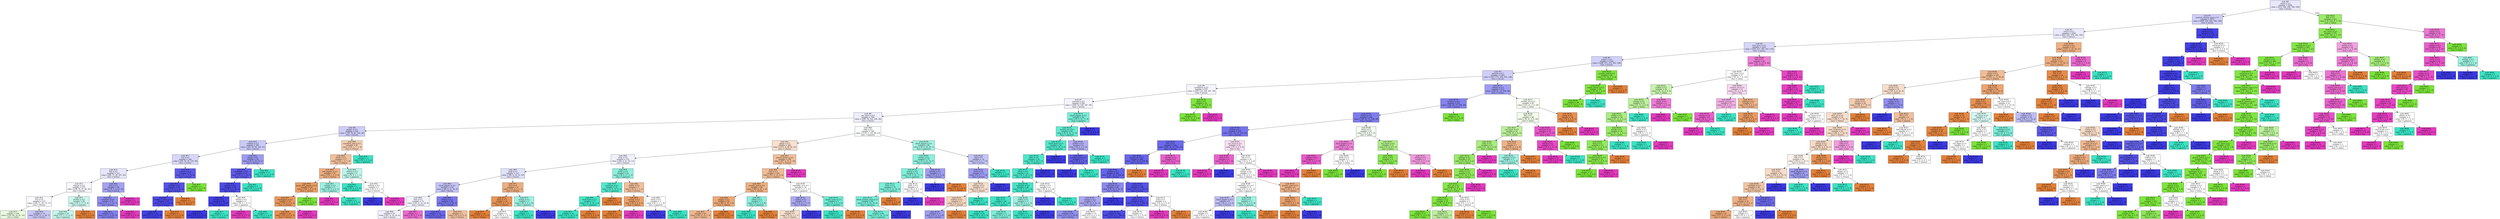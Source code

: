 digraph Tree {
node [shape=box, style="filled", color="black"] ;
0 [label=<node &#35;0<br/>cumin &le; 0.5<br/>samples = 2298<br/>value = [412, 568, 290, 769, 259]<br/>class = korean>, fillcolor="#3c39e51e"] ;
1 [label=<node &#35;1<br/>roasted_sesame_seed &le; 0.5<br/>samples = 1873<br/>value = [409, 229, 284, 766, 185]<br/>class = korean>, fillcolor="#3c39e53e"] ;
0 -> 1 [labeldistance=2.5, labelangle=45, headlabel="True"] ;
2 [label=<node &#35;2<br/>starch &le; 0.5<br/>samples = 1638<br/>value = [405, 229, 279, 542, 183]<br/>class = korean>, fillcolor="#3c39e51c"] ;
1 -> 2 ;
3 [label=<node &#35;3<br/>lime_juice &le; 0.5<br/>samples = 1421<br/>value = [254, 227, 265, 503, 172]<br/>class = korean>, fillcolor="#3c39e534"] ;
2 -> 3 ;
4 [label=<node &#35;4<br/>yogurt &le; 0.5<br/>samples = 1329<br/>value = [248, 215, 255, 503, 108]<br/>class = korean>, fillcolor="#3c39e53b"] ;
3 -> 4 ;
5 [label=<node &#35;5<br/>cayenne &le; 0.5<br/>samples = 1283<br/>value = [247, 171, 254, 503, 108]<br/>class = korean>, fillcolor="#3c39e53e"] ;
4 -> 5 ;
6 [label=<node &#35;6<br/>cardamom &le; 0.5<br/>samples = 870<br/>value = [198, 110, 236, 267, 59]<br/>class = korean>, fillcolor="#3c39e50c"] ;
5 -> 6 ;
7 [label=<node &#35;7<br/>seaweed &le; 0.5<br/>samples = 838<br/>value = [198, 79, 236, 267, 58]<br/>class = korean>, fillcolor="#3c39e50d"] ;
6 -> 7 ;
8 [label=<node &#35;8<br/>soy_sauce &le; 0.5<br/>samples = 769<br/>value = [198, 79, 184, 250, 58]<br/>class = korean>, fillcolor="#3c39e517"] ;
7 -> 8 ;
9 [label=<node &#35;9<br/>pepper &le; 0.5<br/>samples = 420<br/>value = [79, 79, 62, 164, 36]<br/>class = korean>, fillcolor="#3c39e540"] ;
8 -> 9 ;
10 [label=<node &#35;10<br/>soybean &le; 0.5<br/>samples = 390<br/>value = [63, 78, 55, 163, 31]<br/>class = korean>, fillcolor="#3c39e545"] ;
9 -> 10 ;
11 [label=<node &#35;11<br/>nut &le; 0.5<br/>samples = 340<br/>value = [63, 78, 39, 130, 30]<br/>class = korean>, fillcolor="#3c39e533"] ;
10 -> 11 ;
12 [label=<node &#35;12<br/>fish &le; 0.5<br/>samples = 313<br/>value = [60, 77, 39, 107, 30]<br/>class = korean>, fillcolor="#3c39e520"] ;
11 -> 12 ;
13 [label=<node &#35;13<br/>vinegar &le; 0.5<br/>samples = 275<br/>value = [58, 76, 37, 84, 20]<br/>class = korean>, fillcolor="#3c39e50a"] ;
12 -> 13 ;
14 [label=<node &#35;14<br/>rice &le; 0.5<br/>samples = 237<br/>value = [54, 71, 20, 75, 17]<br/>class = korean>, fillcolor="#3c39e506"] ;
13 -> 14 ;
15 [label=<node &#35;15<br/>samples = 164<br/>value = [35, 60, 18, 41, 10]<br/>class = indian>, fillcolor="#7be53927"] ;
14 -> 15 ;
16 [label=<node &#35;16<br/>samples = 73<br/>value = [19, 11, 2, 34, 7]<br/>class = korean>, fillcolor="#3c39e547"] ;
14 -> 16 ;
17 [label=<node &#35;17<br/>chicken &le; 0.5<br/>samples = 38<br/>value = [4, 5, 17, 9, 3]<br/>class = japanese>, fillcolor="#39e5c546"] ;
13 -> 17 ;
18 [label=<node &#35;18<br/>samples = 35<br/>value = [1, 5, 17, 9, 3]<br/>class = japanese>, fillcolor="#39e5c54e"] ;
17 -> 18 ;
19 [label=<node &#35;19<br/>samples = 3<br/>value = [3, 0, 0, 0, 0]<br/>class = chinese>, fillcolor="#e58139ff"] ;
17 -> 19 ;
20 [label=<node &#35;20<br/>pork &le; 0.5<br/>samples = 38<br/>value = [2, 1, 2, 23, 10]<br/>class = korean>, fillcolor="#3c39e576"] ;
12 -> 20 ;
21 [label=<node &#35;21<br/>coriander &le; 0.5<br/>samples = 35<br/>value = [2, 1, 2, 23, 7]<br/>class = korean>, fillcolor="#3c39e592"] ;
20 -> 21 ;
22 [label=<node &#35;22<br/>samples = 33<br/>value = [2, 1, 2, 23, 5]<br/>class = korean>, fillcolor="#3c39e5a4"] ;
21 -> 22 ;
23 [label=<node &#35;23<br/>samples = 2<br/>value = [0, 0, 0, 0, 2]<br/>class = thai>, fillcolor="#e539c0ff"] ;
21 -> 23 ;
24 [label=<node &#35;24<br/>samples = 3<br/>value = [0, 0, 0, 0, 3]<br/>class = thai>, fillcolor="#e539c0ff"] ;
20 -> 24 ;
25 [label=<node &#35;25<br/>cashew &le; 0.5<br/>samples = 27<br/>value = [3, 1, 0, 23, 0]<br/>class = korean>, fillcolor="#3c39e5d4"] ;
11 -> 25 ;
26 [label=<node &#35;26<br/>shellfish &le; 0.5<br/>samples = 26<br/>value = [3, 0, 0, 23, 0]<br/>class = korean>, fillcolor="#3c39e5de"] ;
25 -> 26 ;
27 [label=<node &#35;27<br/>cheddar_cheese &le; 0.5<br/>samples = 25<br/>value = [2, 0, 0, 23, 0]<br/>class = korean>, fillcolor="#3c39e5e9"] ;
26 -> 27 ;
28 [label=<node &#35;28<br/>samples = 24<br/>value = [1, 0, 0, 23, 0]<br/>class = korean>, fillcolor="#3c39e5f4"] ;
27 -> 28 ;
29 [label=<node &#35;29<br/>samples = 1<br/>value = [1, 0, 0, 0, 0]<br/>class = chinese>, fillcolor="#e58139ff"] ;
27 -> 29 ;
30 [label=<node &#35;30<br/>samples = 1<br/>value = [1, 0, 0, 0, 0]<br/>class = chinese>, fillcolor="#e58139ff"] ;
26 -> 30 ;
31 [label=<node &#35;31<br/>samples = 1<br/>value = [0, 1, 0, 0, 0]<br/>class = indian>, fillcolor="#7be539ff"] ;
25 -> 31 ;
32 [label=<node &#35;32<br/>barley &le; 0.5<br/>samples = 50<br/>value = [0, 0, 16, 33, 1]<br/>class = korean>, fillcolor="#3c39e580"] ;
10 -> 32 ;
33 [label=<node &#35;33<br/>enokidake &le; 0.5<br/>samples = 39<br/>value = [0, 0, 5, 33, 1]<br/>class = korean>, fillcolor="#3c39e5d2"] ;
32 -> 33 ;
34 [label=<node &#35;34<br/>vinegar &le; 0.5<br/>samples = 36<br/>value = [0, 0, 2, 33, 1]<br/>class = korean>, fillcolor="#3c39e5e8"] ;
33 -> 34 ;
35 [label=<node &#35;35<br/>lemon &le; 0.5<br/>samples = 34<br/>value = [0, 0, 1, 33, 0]<br/>class = korean>, fillcolor="#3c39e5f7"] ;
34 -> 35 ;
36 [label=<node &#35;36<br/>samples = 33<br/>value = [0, 0, 0, 33, 0]<br/>class = korean>, fillcolor="#3c39e5ff"] ;
35 -> 36 ;
37 [label=<node &#35;37<br/>samples = 1<br/>value = [0, 0, 1, 0, 0]<br/>class = japanese>, fillcolor="#39e5c5ff"] ;
35 -> 37 ;
38 [label=<node &#35;38<br/>cilantro &le; 0.5<br/>samples = 2<br/>value = [0, 0, 1, 0, 1]<br/>class = japanese>, fillcolor="#39e5c500"] ;
34 -> 38 ;
39 [label=<node &#35;39<br/>samples = 1<br/>value = [0, 0, 0, 0, 1]<br/>class = thai>, fillcolor="#e539c0ff"] ;
38 -> 39 ;
40 [label=<node &#35;40<br/>samples = 1<br/>value = [0, 0, 1, 0, 0]<br/>class = japanese>, fillcolor="#39e5c5ff"] ;
38 -> 40 ;
41 [label=<node &#35;41<br/>samples = 3<br/>value = [0, 0, 3, 0, 0]<br/>class = japanese>, fillcolor="#39e5c5ff"] ;
33 -> 41 ;
42 [label=<node &#35;42<br/>samples = 11<br/>value = [0, 0, 11, 0, 0]<br/>class = japanese>, fillcolor="#39e5c5ff"] ;
32 -> 42 ;
43 [label=<node &#35;43<br/>mandarin_peel &le; 0.5<br/>samples = 30<br/>value = [16, 1, 7, 1, 5]<br/>class = chinese>, fillcolor="#e5813964"] ;
9 -> 43 ;
44 [label=<node &#35;44<br/>bread &le; 0.5<br/>samples = 27<br/>value = [16, 1, 4, 1, 5]<br/>class = chinese>, fillcolor="#e581397f"] ;
43 -> 44 ;
45 [label=<node &#35;45<br/>bell_pepper &le; 0.5<br/>samples = 23<br/>value = [16, 1, 2, 0, 4]<br/>class = chinese>, fillcolor="#e58139a1"] ;
44 -> 45 ;
46 [label=<node &#35;46<br/>green_bell_pepper &le; 0.5<br/>samples = 20<br/>value = [16, 1, 0, 0, 3]<br/>class = chinese>, fillcolor="#e58139c3"] ;
45 -> 46 ;
47 [label=<node &#35;47<br/>lemongrass &le; 0.5<br/>samples = 19<br/>value = [16, 0, 0, 0, 3]<br/>class = chinese>, fillcolor="#e58139cf"] ;
46 -> 47 ;
48 [label=<node &#35;48<br/>samples = 18<br/>value = [16, 0, 0, 0, 2]<br/>class = chinese>, fillcolor="#e58139df"] ;
47 -> 48 ;
49 [label=<node &#35;49<br/>samples = 1<br/>value = [0, 0, 0, 0, 1]<br/>class = thai>, fillcolor="#e539c0ff"] ;
47 -> 49 ;
50 [label=<node &#35;50<br/>samples = 1<br/>value = [0, 1, 0, 0, 0]<br/>class = indian>, fillcolor="#7be539ff"] ;
46 -> 50 ;
51 [label=<node &#35;51<br/>vinegar &le; 0.5<br/>samples = 3<br/>value = [0, 0, 2, 0, 1]<br/>class = japanese>, fillcolor="#39e5c57f"] ;
45 -> 51 ;
52 [label=<node &#35;52<br/>samples = 1<br/>value = [0, 0, 0, 0, 1]<br/>class = thai>, fillcolor="#e539c0ff"] ;
51 -> 52 ;
53 [label=<node &#35;53<br/>samples = 2<br/>value = [0, 0, 2, 0, 0]<br/>class = japanese>, fillcolor="#39e5c5ff"] ;
51 -> 53 ;
54 [label=<node &#35;54<br/>cilantro &le; 0.5<br/>samples = 4<br/>value = [0, 0, 2, 1, 1]<br/>class = japanese>, fillcolor="#39e5c555"] ;
44 -> 54 ;
55 [label=<node &#35;55<br/>samples = 2<br/>value = [0, 0, 2, 0, 0]<br/>class = japanese>, fillcolor="#39e5c5ff"] ;
54 -> 55 ;
56 [label=<node &#35;56<br/>soybean &le; 0.5<br/>samples = 2<br/>value = [0, 0, 0, 1, 1]<br/>class = korean>, fillcolor="#3c39e500"] ;
54 -> 56 ;
57 [label=<node &#35;57<br/>samples = 1<br/>value = [0, 0, 0, 1, 0]<br/>class = korean>, fillcolor="#3c39e5ff"] ;
56 -> 57 ;
58 [label=<node &#35;58<br/>samples = 1<br/>value = [0, 0, 0, 0, 1]<br/>class = thai>, fillcolor="#e539c0ff"] ;
56 -> 58 ;
59 [label=<node &#35;59<br/>samples = 3<br/>value = [0, 0, 3, 0, 0]<br/>class = japanese>, fillcolor="#39e5c5ff"] ;
43 -> 59 ;
60 [label=<node &#35;60<br/>sake &le; 0.5<br/>samples = 349<br/>value = [119, 0, 122, 86, 22]<br/>class = japanese>, fillcolor="#39e5c503"] ;
8 -> 60 ;
61 [label=<node &#35;61<br/>ginger &le; 0.5<br/>samples = 260<br/>value = [113, 0, 66, 60, 21]<br/>class = chinese>, fillcolor="#e581393e"] ;
60 -> 61 ;
62 [label=<node &#35;62<br/>wine &le; 0.5<br/>samples = 152<br/>value = [46, 0, 41, 54, 11]<br/>class = korean>, fillcolor="#3c39e513"] ;
61 -> 62 ;
63 [label=<node &#35;63<br/>pork &le; 0.5<br/>samples = 127<br/>value = [40, 0, 24, 53, 10]<br/>class = korean>, fillcolor="#3c39e526"] ;
62 -> 63 ;
64 [label=<node &#35;64<br/>black_pepper &le; 0.5<br/>samples = 110<br/>value = [28, 0, 21, 52, 9]<br/>class = korean>, fillcolor="#3c39e54b"] ;
63 -> 64 ;
65 [label=<node &#35;65<br/>lime &le; 0.5<br/>samples = 72<br/>value = [21, 0, 19, 24, 8]<br/>class = korean>, fillcolor="#3c39e50f"] ;
64 -> 65 ;
66 [label=<node &#35;66<br/>samples = 67<br/>value = [21, 0, 18, 24, 4]<br/>class = korean>, fillcolor="#3c39e511"] ;
65 -> 66 ;
67 [label=<node &#35;67<br/>samples = 5<br/>value = [0, 0, 1, 0, 4]<br/>class = thai>, fillcolor="#e539c0bf"] ;
65 -> 67 ;
68 [label=<node &#35;68<br/>cilantro &le; 0.5<br/>samples = 38<br/>value = [7, 0, 2, 28, 1]<br/>class = korean>, fillcolor="#3c39e5ad"] ;
64 -> 68 ;
69 [label=<node &#35;69<br/>samples = 35<br/>value = [5, 0, 2, 28, 0]<br/>class = korean>, fillcolor="#3c39e5c4"] ;
68 -> 69 ;
70 [label=<node &#35;70<br/>samples = 3<br/>value = [2, 0, 0, 0, 1]<br/>class = chinese>, fillcolor="#e581397f"] ;
68 -> 70 ;
71 [label=<node &#35;71<br/>nira &le; 0.5<br/>samples = 17<br/>value = [12, 0, 3, 1, 1]<br/>class = chinese>, fillcolor="#e58139a4"] ;
63 -> 71 ;
72 [label=<node &#35;72<br/>onion &le; 0.5<br/>samples = 14<br/>value = [12, 0, 1, 0, 1]<br/>class = chinese>, fillcolor="#e58139d8"] ;
71 -> 72 ;
73 [label=<node &#35;73<br/>samples = 12<br/>value = [12, 0, 0, 0, 0]<br/>class = chinese>, fillcolor="#e58139ff"] ;
72 -> 73 ;
74 [label=<node &#35;74<br/>samples = 2<br/>value = [0, 0, 1, 0, 1]<br/>class = japanese>, fillcolor="#39e5c500"] ;
72 -> 74 ;
75 [label=<node &#35;75<br/>orange &le; 0.5<br/>samples = 3<br/>value = [0, 0, 2, 1, 0]<br/>class = japanese>, fillcolor="#39e5c57f"] ;
71 -> 75 ;
76 [label=<node &#35;76<br/>samples = 2<br/>value = [0, 0, 2, 0, 0]<br/>class = japanese>, fillcolor="#39e5c5ff"] ;
75 -> 76 ;
77 [label=<node &#35;77<br/>samples = 1<br/>value = [0, 0, 0, 1, 0]<br/>class = korean>, fillcolor="#3c39e5ff"] ;
75 -> 77 ;
78 [label=<node &#35;78<br/>garlic &le; 0.5<br/>samples = 25<br/>value = [6, 0, 17, 1, 1]<br/>class = japanese>, fillcolor="#39e5c594"] ;
62 -> 78 ;
79 [label=<node &#35;79<br/>cinnamon &le; 0.5<br/>samples = 18<br/>value = [2, 0, 16, 0, 0]<br/>class = japanese>, fillcolor="#39e5c5df"] ;
78 -> 79 ;
80 [label=<node &#35;80<br/>beef_broth &le; 0.5<br/>samples = 17<br/>value = [1, 0, 16, 0, 0]<br/>class = japanese>, fillcolor="#39e5c5ef"] ;
79 -> 80 ;
81 [label=<node &#35;81<br/>samples = 16<br/>value = [0, 0, 16, 0, 0]<br/>class = japanese>, fillcolor="#39e5c5ff"] ;
80 -> 81 ;
82 [label=<node &#35;82<br/>samples = 1<br/>value = [1, 0, 0, 0, 0]<br/>class = chinese>, fillcolor="#e58139ff"] ;
80 -> 82 ;
83 [label=<node &#35;83<br/>samples = 1<br/>value = [1, 0, 0, 0, 0]<br/>class = chinese>, fillcolor="#e58139ff"] ;
79 -> 83 ;
84 [label=<node &#35;84<br/>shallot &le; 0.5<br/>samples = 7<br/>value = [4, 0, 1, 1, 1]<br/>class = chinese>, fillcolor="#e581397f"] ;
78 -> 84 ;
85 [label=<node &#35;85<br/>coconut &le; 0.5<br/>samples = 5<br/>value = [4, 0, 0, 0, 1]<br/>class = chinese>, fillcolor="#e58139bf"] ;
84 -> 85 ;
86 [label=<node &#35;86<br/>samples = 4<br/>value = [4, 0, 0, 0, 0]<br/>class = chinese>, fillcolor="#e58139ff"] ;
85 -> 86 ;
87 [label=<node &#35;87<br/>samples = 1<br/>value = [0, 0, 0, 0, 1]<br/>class = thai>, fillcolor="#e539c0ff"] ;
85 -> 87 ;
88 [label=<node &#35;88<br/>beech &le; 0.5<br/>samples = 2<br/>value = [0, 0, 1, 1, 0]<br/>class = japanese>, fillcolor="#39e5c500"] ;
84 -> 88 ;
89 [label=<node &#35;89<br/>samples = 1<br/>value = [0, 0, 0, 1, 0]<br/>class = korean>, fillcolor="#3c39e5ff"] ;
88 -> 89 ;
90 [label=<node &#35;90<br/>samples = 1<br/>value = [0, 0, 1, 0, 0]<br/>class = japanese>, fillcolor="#39e5c5ff"] ;
88 -> 90 ;
91 [label=<node &#35;91<br/>peanut_butter &le; 0.5<br/>samples = 108<br/>value = [67, 0, 25, 6, 10]<br/>class = chinese>, fillcolor="#e5813981"] ;
61 -> 91 ;
92 [label=<node &#35;92<br/>beef &le; 0.5<br/>samples = 104<br/>value = [67, 0, 25, 6, 6]<br/>class = chinese>, fillcolor="#e5813988"] ;
91 -> 92 ;
93 [label=<node &#35;93<br/>sesame_seed &le; 0.5<br/>samples = 90<br/>value = [64, 0, 20, 1, 5]<br/>class = chinese>, fillcolor="#e58139a0"] ;
92 -> 93 ;
94 [label=<node &#35;94<br/>pepper &le; 0.5<br/>samples = 83<br/>value = [62, 0, 15, 1, 5]<br/>class = chinese>, fillcolor="#e58139b0"] ;
93 -> 94 ;
95 [label=<node &#35;95<br/>samples = 65<br/>value = [44, 0, 15, 1, 5]<br/>class = chinese>, fillcolor="#e5813994"] ;
94 -> 95 ;
96 [label=<node &#35;96<br/>samples = 18<br/>value = [18, 0, 0, 0, 0]<br/>class = chinese>, fillcolor="#e58139ff"] ;
94 -> 96 ;
97 [label=<node &#35;97<br/>wheat &le; 0.5<br/>samples = 7<br/>value = [2, 0, 5, 0, 0]<br/>class = japanese>, fillcolor="#39e5c599"] ;
93 -> 97 ;
98 [label=<node &#35;98<br/>samples = 5<br/>value = [0, 0, 5, 0, 0]<br/>class = japanese>, fillcolor="#39e5c5ff"] ;
97 -> 98 ;
99 [label=<node &#35;99<br/>samples = 2<br/>value = [2, 0, 0, 0, 0]<br/>class = chinese>, fillcolor="#e58139ff"] ;
97 -> 99 ;
100 [label=<node &#35;100<br/>vegetable_oil &le; 0.5<br/>samples = 14<br/>value = [3, 0, 5, 5, 1]<br/>class = japanese>, fillcolor="#39e5c500"] ;
92 -> 100 ;
101 [label=<node &#35;101<br/>scallion &le; 0.5<br/>samples = 9<br/>value = [2, 0, 1, 5, 1]<br/>class = korean>, fillcolor="#3c39e56d"] ;
100 -> 101 ;
102 [label=<node &#35;102<br/>samples = 5<br/>value = [2, 0, 1, 1, 1]<br/>class = chinese>, fillcolor="#e5813940"] ;
101 -> 102 ;
103 [label=<node &#35;103<br/>samples = 4<br/>value = [0, 0, 0, 4, 0]<br/>class = korean>, fillcolor="#3c39e5ff"] ;
101 -> 103 ;
104 [label=<node &#35;104<br/>maple_syrup &le; 0.5<br/>samples = 5<br/>value = [1, 0, 4, 0, 0]<br/>class = japanese>, fillcolor="#39e5c5bf"] ;
100 -> 104 ;
105 [label=<node &#35;105<br/>samples = 4<br/>value = [0, 0, 4, 0, 0]<br/>class = japanese>, fillcolor="#39e5c5ff"] ;
104 -> 105 ;
106 [label=<node &#35;106<br/>samples = 1<br/>value = [1, 0, 0, 0, 0]<br/>class = chinese>, fillcolor="#e58139ff"] ;
104 -> 106 ;
107 [label=<node &#35;107<br/>samples = 4<br/>value = [0, 0, 0, 0, 4]<br/>class = thai>, fillcolor="#e539c0ff"] ;
91 -> 107 ;
108 [label=<node &#35;108<br/>black_pepper &le; 0.5<br/>samples = 89<br/>value = [6, 0, 56, 26, 1]<br/>class = japanese>, fillcolor="#39e5c579"] ;
60 -> 108 ;
109 [label=<node &#35;109<br/>tomato &le; 0.5<br/>samples = 75<br/>value = [3, 0, 52, 19, 1]<br/>class = japanese>, fillcolor="#39e5c596"] ;
108 -> 109 ;
110 [label=<node &#35;110<br/>peanut &le; 0.5<br/>samples = 72<br/>value = [2, 0, 52, 17, 1]<br/>class = japanese>, fillcolor="#39e5c5a2"] ;
109 -> 110 ;
111 [label=<node &#35;111<br/>bean &le; 0.5<br/>samples = 70<br/>value = [2, 0, 52, 16, 0]<br/>class = japanese>, fillcolor="#39e5c5aa"] ;
110 -> 111 ;
112 [label=<node &#35;112<br/>black_sesame_seed &le; 0.5<br/>samples = 69<br/>value = [1, 0, 52, 16, 0]<br/>class = japanese>, fillcolor="#39e5c5ad"] ;
111 -> 112 ;
113 [label=<node &#35;113<br/>samples = 68<br/>value = [1, 0, 52, 15, 0]<br/>class = japanese>, fillcolor="#39e5c5b2"] ;
112 -> 113 ;
114 [label=<node &#35;114<br/>samples = 1<br/>value = [0, 0, 0, 1, 0]<br/>class = korean>, fillcolor="#3c39e5ff"] ;
112 -> 114 ;
115 [label=<node &#35;115<br/>samples = 1<br/>value = [1, 0, 0, 0, 0]<br/>class = chinese>, fillcolor="#e58139ff"] ;
111 -> 115 ;
116 [label=<node &#35;116<br/>garlic &le; 0.5<br/>samples = 2<br/>value = [0, 0, 0, 1, 1]<br/>class = korean>, fillcolor="#3c39e500"] ;
110 -> 116 ;
117 [label=<node &#35;117<br/>samples = 1<br/>value = [0, 0, 0, 1, 0]<br/>class = korean>, fillcolor="#3c39e5ff"] ;
116 -> 117 ;
118 [label=<node &#35;118<br/>samples = 1<br/>value = [0, 0, 0, 0, 1]<br/>class = thai>, fillcolor="#e539c0ff"] ;
116 -> 118 ;
119 [label=<node &#35;119<br/>parsley &le; 0.5<br/>samples = 3<br/>value = [1, 0, 0, 2, 0]<br/>class = korean>, fillcolor="#3c39e57f"] ;
109 -> 119 ;
120 [label=<node &#35;120<br/>samples = 2<br/>value = [0, 0, 0, 2, 0]<br/>class = korean>, fillcolor="#3c39e5ff"] ;
119 -> 120 ;
121 [label=<node &#35;121<br/>samples = 1<br/>value = [1, 0, 0, 0, 0]<br/>class = chinese>, fillcolor="#e58139ff"] ;
119 -> 121 ;
122 [label=<node &#35;122<br/>egg &le; 0.5<br/>samples = 14<br/>value = [3, 0, 4, 7, 0]<br/>class = korean>, fillcolor="#3c39e54c"] ;
108 -> 122 ;
123 [label=<node &#35;123<br/>onion &le; 0.5<br/>samples = 11<br/>value = [3, 0, 1, 7, 0]<br/>class = korean>, fillcolor="#3c39e580"] ;
122 -> 123 ;
124 [label=<node &#35;124<br/>soybean &le; 0.5<br/>samples = 6<br/>value = [3, 0, 1, 2, 0]<br/>class = chinese>, fillcolor="#e5813940"] ;
123 -> 124 ;
125 [label=<node &#35;125<br/>scallion &le; 0.5<br/>samples = 5<br/>value = [3, 0, 0, 2, 0]<br/>class = chinese>, fillcolor="#e5813955"] ;
124 -> 125 ;
126 [label=<node &#35;126<br/>samples = 3<br/>value = [1, 0, 0, 2, 0]<br/>class = korean>, fillcolor="#3c39e57f"] ;
125 -> 126 ;
127 [label=<node &#35;127<br/>samples = 2<br/>value = [2, 0, 0, 0, 0]<br/>class = chinese>, fillcolor="#e58139ff"] ;
125 -> 127 ;
128 [label=<node &#35;128<br/>samples = 1<br/>value = [0, 0, 1, 0, 0]<br/>class = japanese>, fillcolor="#39e5c5ff"] ;
124 -> 128 ;
129 [label=<node &#35;129<br/>samples = 5<br/>value = [0, 0, 0, 5, 0]<br/>class = korean>, fillcolor="#3c39e5ff"] ;
123 -> 129 ;
130 [label=<node &#35;130<br/>samples = 3<br/>value = [0, 0, 3, 0, 0]<br/>class = japanese>, fillcolor="#39e5c5ff"] ;
122 -> 130 ;
131 [label=<node &#35;131<br/>black_pepper &le; 0.5<br/>samples = 69<br/>value = [0, 0, 52, 17, 0]<br/>class = japanese>, fillcolor="#39e5c5ac"] ;
7 -> 131 ;
132 [label=<node &#35;132<br/>sesame_oil &le; 0.5<br/>samples = 63<br/>value = [0, 0, 52, 11, 0]<br/>class = japanese>, fillcolor="#39e5c5c9"] ;
131 -> 132 ;
133 [label=<node &#35;133<br/>black_bean &le; 0.5<br/>samples = 55<br/>value = [0, 0, 49, 6, 0]<br/>class = japanese>, fillcolor="#39e5c5e0"] ;
132 -> 133 ;
134 [label=<node &#35;134<br/>cider &le; 0.5<br/>samples = 54<br/>value = [0, 0, 49, 5, 0]<br/>class = japanese>, fillcolor="#39e5c5e5"] ;
133 -> 134 ;
135 [label=<node &#35;135<br/>wheat &le; 0.5<br/>samples = 53<br/>value = [0, 0, 49, 4, 0]<br/>class = japanese>, fillcolor="#39e5c5ea"] ;
134 -> 135 ;
136 [label=<node &#35;136<br/>vegetable &le; 0.5<br/>samples = 49<br/>value = [0, 0, 47, 2, 0]<br/>class = japanese>, fillcolor="#39e5c5f4"] ;
135 -> 136 ;
137 [label=<node &#35;137<br/>kelp &le; 0.5<br/>samples = 46<br/>value = [0, 0, 45, 1, 0]<br/>class = japanese>, fillcolor="#39e5c5f9"] ;
136 -> 137 ;
138 [label=<node &#35;138<br/>samples = 42<br/>value = [0, 0, 42, 0, 0]<br/>class = japanese>, fillcolor="#39e5c5ff"] ;
137 -> 138 ;
139 [label=<node &#35;139<br/>samples = 4<br/>value = [0, 0, 3, 1, 0]<br/>class = japanese>, fillcolor="#39e5c5aa"] ;
137 -> 139 ;
140 [label=<node &#35;140<br/>radish &le; 0.5<br/>samples = 3<br/>value = [0, 0, 2, 1, 0]<br/>class = japanese>, fillcolor="#39e5c57f"] ;
136 -> 140 ;
141 [label=<node &#35;141<br/>samples = 2<br/>value = [0, 0, 2, 0, 0]<br/>class = japanese>, fillcolor="#39e5c5ff"] ;
140 -> 141 ;
142 [label=<node &#35;142<br/>samples = 1<br/>value = [0, 0, 0, 1, 0]<br/>class = korean>, fillcolor="#3c39e5ff"] ;
140 -> 142 ;
143 [label=<node &#35;143<br/>shrimp &le; 0.5<br/>samples = 4<br/>value = [0, 0, 2, 2, 0]<br/>class = japanese>, fillcolor="#39e5c500"] ;
135 -> 143 ;
144 [label=<node &#35;144<br/>samples = 2<br/>value = [0, 0, 0, 2, 0]<br/>class = korean>, fillcolor="#3c39e5ff"] ;
143 -> 144 ;
145 [label=<node &#35;145<br/>samples = 2<br/>value = [0, 0, 2, 0, 0]<br/>class = japanese>, fillcolor="#39e5c5ff"] ;
143 -> 145 ;
146 [label=<node &#35;146<br/>samples = 1<br/>value = [0, 0, 0, 1, 0]<br/>class = korean>, fillcolor="#3c39e5ff"] ;
134 -> 146 ;
147 [label=<node &#35;147<br/>samples = 1<br/>value = [0, 0, 0, 1, 0]<br/>class = korean>, fillcolor="#3c39e5ff"] ;
133 -> 147 ;
148 [label=<node &#35;148<br/>scallion &le; 0.5<br/>samples = 8<br/>value = [0, 0, 3, 5, 0]<br/>class = korean>, fillcolor="#3c39e566"] ;
132 -> 148 ;
149 [label=<node &#35;149<br/>sesame_seed &le; 0.5<br/>samples = 6<br/>value = [0, 0, 1, 5, 0]<br/>class = korean>, fillcolor="#3c39e5cc"] ;
148 -> 149 ;
150 [label=<node &#35;150<br/>samples = 5<br/>value = [0, 0, 0, 5, 0]<br/>class = korean>, fillcolor="#3c39e5ff"] ;
149 -> 150 ;
151 [label=<node &#35;151<br/>samples = 1<br/>value = [0, 0, 1, 0, 0]<br/>class = japanese>, fillcolor="#39e5c5ff"] ;
149 -> 151 ;
152 [label=<node &#35;152<br/>samples = 2<br/>value = [0, 0, 2, 0, 0]<br/>class = japanese>, fillcolor="#39e5c5ff"] ;
148 -> 152 ;
153 [label=<node &#35;153<br/>samples = 6<br/>value = [0, 0, 0, 6, 0]<br/>class = korean>, fillcolor="#3c39e5ff"] ;
131 -> 153 ;
154 [label=<node &#35;154<br/>bean &le; 0.5<br/>samples = 32<br/>value = [0, 31, 0, 0, 1]<br/>class = indian>, fillcolor="#7be539f7"] ;
6 -> 154 ;
155 [label=<node &#35;155<br/>samples = 31<br/>value = [0, 31, 0, 0, 0]<br/>class = indian>, fillcolor="#7be539ff"] ;
154 -> 155 ;
156 [label=<node &#35;156<br/>samples = 1<br/>value = [0, 0, 0, 0, 1]<br/>class = thai>, fillcolor="#e539c0ff"] ;
154 -> 156 ;
157 [label=<node &#35;157<br/>cilantro &le; 0.5<br/>samples = 413<br/>value = [49, 61, 18, 236, 49]<br/>class = korean>, fillcolor="#3c39e57f"] ;
5 -> 157 ;
158 [label=<node &#35;158<br/>turmeric &le; 0.5<br/>samples = 355<br/>value = [34, 40, 15, 236, 30]<br/>class = korean>, fillcolor="#3c39e59f"] ;
157 -> 158 ;
159 [label=<node &#35;159<br/>tomato &le; 0.5<br/>samples = 340<br/>value = [34, 25, 15, 236, 30]<br/>class = korean>, fillcolor="#3c39e5a8"] ;
158 -> 159 ;
160 [label=<node &#35;160<br/>chicken &le; 0.5<br/>samples = 319<br/>value = [31, 16, 15, 235, 22]<br/>class = korean>, fillcolor="#3c39e5b5"] ;
159 -> 160 ;
161 [label=<node &#35;161<br/>lime &le; 0.5<br/>samples = 294<br/>value = [26, 16, 10, 229, 13]<br/>class = korean>, fillcolor="#3c39e5c1"] ;
160 -> 161 ;
162 [label=<node &#35;162<br/>peanut_oil &le; 0.5<br/>samples = 288<br/>value = [26, 16, 9, 229, 8]<br/>class = korean>, fillcolor="#3c39e5c6"] ;
161 -> 162 ;
163 [label=<node &#35;163<br/>scallion &le; 0.5<br/>samples = 284<br/>value = [22, 16, 9, 229, 8]<br/>class = korean>, fillcolor="#3c39e5c9"] ;
162 -> 163 ;
164 [label=<node &#35;164<br/>vegetable &le; 0.5<br/>samples = 96<br/>value = [6, 16, 6, 63, 5]<br/>class = korean>, fillcolor="#3c39e596"] ;
163 -> 164 ;
165 [label=<node &#35;165<br/>vinegar &le; 0.5<br/>samples = 75<br/>value = [6, 16, 6, 42, 5]<br/>class = korean>, fillcolor="#3c39e570"] ;
164 -> 165 ;
166 [label=<node &#35;166<br/>samples = 60<br/>value = [3, 12, 2, 39, 4]<br/>class = korean>, fillcolor="#3c39e58f"] ;
165 -> 166 ;
167 [label=<node &#35;167<br/>samples = 15<br/>value = [3, 4, 4, 3, 1]<br/>class = indian>, fillcolor="#7be53900"] ;
165 -> 167 ;
168 [label=<node &#35;168<br/>samples = 21<br/>value = [0, 0, 0, 21, 0]<br/>class = korean>, fillcolor="#3c39e5ff"] ;
164 -> 168 ;
169 [label=<node &#35;169<br/>peanut &le; 0.5<br/>samples = 188<br/>value = [16, 0, 3, 166, 3]<br/>class = korean>, fillcolor="#3c39e5de"] ;
163 -> 169 ;
170 [label=<node &#35;170<br/>sherry &le; 0.5<br/>samples = 184<br/>value = [14, 0, 3, 166, 1]<br/>class = korean>, fillcolor="#3c39e5e4"] ;
169 -> 170 ;
171 [label=<node &#35;171<br/>samples = 182<br/>value = [13, 0, 2, 166, 1]<br/>class = korean>, fillcolor="#3c39e5e7"] ;
170 -> 171 ;
172 [label=<node &#35;172<br/>samples = 2<br/>value = [1, 0, 1, 0, 0]<br/>class = chinese>, fillcolor="#e5813900"] ;
170 -> 172 ;
173 [label=<node &#35;173<br/>pork &le; 0.5<br/>samples = 4<br/>value = [2, 0, 0, 0, 2]<br/>class = chinese>, fillcolor="#e5813900"] ;
169 -> 173 ;
174 [label=<node &#35;174<br/>samples = 2<br/>value = [0, 0, 0, 0, 2]<br/>class = thai>, fillcolor="#e539c0ff"] ;
173 -> 174 ;
175 [label=<node &#35;175<br/>samples = 2<br/>value = [2, 0, 0, 0, 0]<br/>class = chinese>, fillcolor="#e58139ff"] ;
173 -> 175 ;
176 [label=<node &#35;176<br/>samples = 4<br/>value = [4, 0, 0, 0, 0]<br/>class = chinese>, fillcolor="#e58139ff"] ;
162 -> 176 ;
177 [label=<node &#35;177<br/>coconut &le; 0.5<br/>samples = 6<br/>value = [0, 0, 1, 0, 5]<br/>class = thai>, fillcolor="#e539c0cc"] ;
161 -> 177 ;
178 [label=<node &#35;178<br/>samples = 5<br/>value = [0, 0, 0, 0, 5]<br/>class = thai>, fillcolor="#e539c0ff"] ;
177 -> 178 ;
179 [label=<node &#35;179<br/>samples = 1<br/>value = [0, 0, 1, 0, 0]<br/>class = japanese>, fillcolor="#39e5c5ff"] ;
177 -> 179 ;
180 [label=<node &#35;180<br/>soy_sauce &le; 0.5<br/>samples = 25<br/>value = [5, 0, 5, 6, 9]<br/>class = thai>, fillcolor="#e539c028"] ;
160 -> 180 ;
181 [label=<node &#35;181<br/>meat &le; 0.5<br/>samples = 6<br/>value = [0, 0, 0, 1, 5]<br/>class = thai>, fillcolor="#e539c0cc"] ;
180 -> 181 ;
182 [label=<node &#35;182<br/>samples = 5<br/>value = [0, 0, 0, 0, 5]<br/>class = thai>, fillcolor="#e539c0ff"] ;
181 -> 182 ;
183 [label=<node &#35;183<br/>samples = 1<br/>value = [0, 0, 0, 1, 0]<br/>class = korean>, fillcolor="#3c39e5ff"] ;
181 -> 183 ;
184 [label=<node &#35;184<br/>fish &le; 0.5<br/>samples = 19<br/>value = [5, 0, 5, 5, 4]<br/>class = chinese>, fillcolor="#e5813900"] ;
180 -> 184 ;
185 [label=<node &#35;185<br/>vinegar &le; 0.5<br/>samples = 17<br/>value = [5, 0, 5, 5, 2]<br/>class = chinese>, fillcolor="#e5813900"] ;
184 -> 185 ;
186 [label=<node &#35;186<br/>vegetable_oil &le; 0.5<br/>samples = 11<br/>value = [1, 0, 4, 4, 2]<br/>class = japanese>, fillcolor="#39e5c500"] ;
185 -> 186 ;
187 [label=<node &#35;187<br/>black_pepper &le; 0.5<br/>samples = 8<br/>value = [0, 0, 2, 4, 2]<br/>class = korean>, fillcolor="#3c39e555"] ;
186 -> 187 ;
188 [label=<node &#35;188<br/>samples = 5<br/>value = [0, 0, 2, 1, 2]<br/>class = japanese>, fillcolor="#39e5c500"] ;
187 -> 188 ;
189 [label=<node &#35;189<br/>samples = 3<br/>value = [0, 0, 0, 3, 0]<br/>class = korean>, fillcolor="#3c39e5ff"] ;
187 -> 189 ;
190 [label=<node &#35;190<br/>basil &le; 0.5<br/>samples = 3<br/>value = [1, 0, 2, 0, 0]<br/>class = japanese>, fillcolor="#39e5c57f"] ;
186 -> 190 ;
191 [label=<node &#35;191<br/>samples = 2<br/>value = [0, 0, 2, 0, 0]<br/>class = japanese>, fillcolor="#39e5c5ff"] ;
190 -> 191 ;
192 [label=<node &#35;192<br/>samples = 1<br/>value = [1, 0, 0, 0, 0]<br/>class = chinese>, fillcolor="#e58139ff"] ;
190 -> 192 ;
193 [label=<node &#35;193<br/>sesame_seed &le; 0.5<br/>samples = 6<br/>value = [4, 0, 1, 1, 0]<br/>class = chinese>, fillcolor="#e5813999"] ;
185 -> 193 ;
194 [label=<node &#35;194<br/>honey &le; 0.5<br/>samples = 5<br/>value = [4, 0, 0, 1, 0]<br/>class = chinese>, fillcolor="#e58139bf"] ;
193 -> 194 ;
195 [label=<node &#35;195<br/>samples = 4<br/>value = [4, 0, 0, 0, 0]<br/>class = chinese>, fillcolor="#e58139ff"] ;
194 -> 195 ;
196 [label=<node &#35;196<br/>samples = 1<br/>value = [0, 0, 0, 1, 0]<br/>class = korean>, fillcolor="#3c39e5ff"] ;
194 -> 196 ;
197 [label=<node &#35;197<br/>samples = 1<br/>value = [0, 0, 1, 0, 0]<br/>class = japanese>, fillcolor="#39e5c5ff"] ;
193 -> 197 ;
198 [label=<node &#35;198<br/>samples = 2<br/>value = [0, 0, 0, 0, 2]<br/>class = thai>, fillcolor="#e539c0ff"] ;
184 -> 198 ;
199 [label=<node &#35;199<br/>onion &le; 0.5<br/>samples = 21<br/>value = [3, 9, 0, 1, 8]<br/>class = indian>, fillcolor="#7be53914"] ;
159 -> 199 ;
200 [label=<node &#35;200<br/>black_pepper &le; 0.5<br/>samples = 9<br/>value = [1, 1, 0, 1, 6]<br/>class = thai>, fillcolor="#e539c09f"] ;
199 -> 200 ;
201 [label=<node &#35;201<br/>soybean &le; 0.5<br/>samples = 7<br/>value = [1, 0, 0, 0, 6]<br/>class = thai>, fillcolor="#e539c0d4"] ;
200 -> 201 ;
202 [label=<node &#35;202<br/>samples = 6<br/>value = [0, 0, 0, 0, 6]<br/>class = thai>, fillcolor="#e539c0ff"] ;
201 -> 202 ;
203 [label=<node &#35;203<br/>samples = 1<br/>value = [1, 0, 0, 0, 0]<br/>class = chinese>, fillcolor="#e58139ff"] ;
201 -> 203 ;
204 [label=<node &#35;204<br/>garlic &le; 0.5<br/>samples = 2<br/>value = [0, 1, 0, 1, 0]<br/>class = indian>, fillcolor="#7be53900"] ;
200 -> 204 ;
205 [label=<node &#35;205<br/>samples = 1<br/>value = [0, 1, 0, 0, 0]<br/>class = indian>, fillcolor="#7be539ff"] ;
204 -> 205 ;
206 [label=<node &#35;206<br/>samples = 1<br/>value = [0, 0, 0, 1, 0]<br/>class = korean>, fillcolor="#3c39e5ff"] ;
204 -> 206 ;
207 [label=<node &#35;207<br/>soy_sauce &le; 0.5<br/>samples = 12<br/>value = [2, 8, 0, 0, 2]<br/>class = indian>, fillcolor="#7be53999"] ;
199 -> 207 ;
208 [label=<node &#35;208<br/>bacon &le; 0.5<br/>samples = 9<br/>value = [1, 8, 0, 0, 0]<br/>class = indian>, fillcolor="#7be539df"] ;
207 -> 208 ;
209 [label=<node &#35;209<br/>samples = 8<br/>value = [0, 8, 0, 0, 0]<br/>class = indian>, fillcolor="#7be539ff"] ;
208 -> 209 ;
210 [label=<node &#35;210<br/>samples = 1<br/>value = [1, 0, 0, 0, 0]<br/>class = chinese>, fillcolor="#e58139ff"] ;
208 -> 210 ;
211 [label=<node &#35;211<br/>shrimp &le; 0.5<br/>samples = 3<br/>value = [1, 0, 0, 0, 2]<br/>class = thai>, fillcolor="#e539c07f"] ;
207 -> 211 ;
212 [label=<node &#35;212<br/>samples = 2<br/>value = [0, 0, 0, 0, 2]<br/>class = thai>, fillcolor="#e539c0ff"] ;
211 -> 212 ;
213 [label=<node &#35;213<br/>samples = 1<br/>value = [1, 0, 0, 0, 0]<br/>class = chinese>, fillcolor="#e58139ff"] ;
211 -> 213 ;
214 [label=<node &#35;214<br/>samples = 15<br/>value = [0, 15, 0, 0, 0]<br/>class = indian>, fillcolor="#7be539ff"] ;
158 -> 214 ;
215 [label=<node &#35;215<br/>sesame_oil &le; 0.5<br/>samples = 58<br/>value = [15, 21, 3, 0, 19]<br/>class = indian>, fillcolor="#7be5390d"] ;
157 -> 215 ;
216 [label=<node &#35;216<br/>fish &le; 0.5<br/>samples = 48<br/>value = [6, 21, 3, 0, 18]<br/>class = indian>, fillcolor="#7be5391a"] ;
215 -> 216 ;
217 [label=<node &#35;217<br/>soy_sauce &le; 0.5<br/>samples = 34<br/>value = [6, 20, 2, 0, 6]<br/>class = indian>, fillcolor="#7be53980"] ;
216 -> 217 ;
218 [label=<node &#35;218<br/>wine &le; 0.5<br/>samples = 27<br/>value = [1, 20, 0, 0, 6]<br/>class = indian>, fillcolor="#7be539aa"] ;
217 -> 218 ;
219 [label=<node &#35;219<br/>galanga &le; 0.5<br/>samples = 25<br/>value = [1, 20, 0, 0, 4]<br/>class = indian>, fillcolor="#7be539c2"] ;
218 -> 219 ;
220 [label=<node &#35;220<br/>lettuce &le; 0.5<br/>samples = 23<br/>value = [1, 20, 0, 0, 2]<br/>class = indian>, fillcolor="#7be539db"] ;
219 -> 220 ;
221 [label=<node &#35;221<br/>olive_oil &le; 0.5<br/>samples = 22<br/>value = [1, 20, 0, 0, 1]<br/>class = indian>, fillcolor="#7be539e7"] ;
220 -> 221 ;
222 [label=<node &#35;222<br/>scallion &le; 0.5<br/>samples = 20<br/>value = [0, 19, 0, 0, 1]<br/>class = indian>, fillcolor="#7be539f2"] ;
221 -> 222 ;
223 [label=<node &#35;223<br/>samples = 17<br/>value = [0, 17, 0, 0, 0]<br/>class = indian>, fillcolor="#7be539ff"] ;
222 -> 223 ;
224 [label=<node &#35;224<br/>samples = 3<br/>value = [0, 2, 0, 0, 1]<br/>class = indian>, fillcolor="#7be5397f"] ;
222 -> 224 ;
225 [label=<node &#35;225<br/>cream &le; 0.5<br/>samples = 2<br/>value = [1, 1, 0, 0, 0]<br/>class = chinese>, fillcolor="#e5813900"] ;
221 -> 225 ;
226 [label=<node &#35;226<br/>samples = 1<br/>value = [1, 0, 0, 0, 0]<br/>class = chinese>, fillcolor="#e58139ff"] ;
225 -> 226 ;
227 [label=<node &#35;227<br/>samples = 1<br/>value = [0, 1, 0, 0, 0]<br/>class = indian>, fillcolor="#7be539ff"] ;
225 -> 227 ;
228 [label=<node &#35;228<br/>samples = 1<br/>value = [0, 0, 0, 0, 1]<br/>class = thai>, fillcolor="#e539c0ff"] ;
220 -> 228 ;
229 [label=<node &#35;229<br/>samples = 2<br/>value = [0, 0, 0, 0, 2]<br/>class = thai>, fillcolor="#e539c0ff"] ;
219 -> 229 ;
230 [label=<node &#35;230<br/>samples = 2<br/>value = [0, 0, 0, 0, 2]<br/>class = thai>, fillcolor="#e539c0ff"] ;
218 -> 230 ;
231 [label=<node &#35;231<br/>rice &le; 0.5<br/>samples = 7<br/>value = [5, 0, 2, 0, 0]<br/>class = chinese>, fillcolor="#e5813999"] ;
217 -> 231 ;
232 [label=<node &#35;232<br/>tangerine &le; 0.5<br/>samples = 3<br/>value = [1, 0, 2, 0, 0]<br/>class = japanese>, fillcolor="#39e5c57f"] ;
231 -> 232 ;
233 [label=<node &#35;233<br/>samples = 2<br/>value = [0, 0, 2, 0, 0]<br/>class = japanese>, fillcolor="#39e5c5ff"] ;
232 -> 233 ;
234 [label=<node &#35;234<br/>samples = 1<br/>value = [1, 0, 0, 0, 0]<br/>class = chinese>, fillcolor="#e58139ff"] ;
232 -> 234 ;
235 [label=<node &#35;235<br/>samples = 4<br/>value = [4, 0, 0, 0, 0]<br/>class = chinese>, fillcolor="#e58139ff"] ;
231 -> 235 ;
236 [label=<node &#35;236<br/>turmeric &le; 0.5<br/>samples = 14<br/>value = [0, 1, 1, 0, 12]<br/>class = thai>, fillcolor="#e539c0d8"] ;
216 -> 236 ;
237 [label=<node &#35;237<br/>butter &le; 0.5<br/>samples = 13<br/>value = [0, 0, 1, 0, 12]<br/>class = thai>, fillcolor="#e539c0ea"] ;
236 -> 237 ;
238 [label=<node &#35;238<br/>samples = 12<br/>value = [0, 0, 0, 0, 12]<br/>class = thai>, fillcolor="#e539c0ff"] ;
237 -> 238 ;
239 [label=<node &#35;239<br/>samples = 1<br/>value = [0, 0, 1, 0, 0]<br/>class = japanese>, fillcolor="#39e5c5ff"] ;
237 -> 239 ;
240 [label=<node &#35;240<br/>samples = 1<br/>value = [0, 1, 0, 0, 0]<br/>class = indian>, fillcolor="#7be539ff"] ;
236 -> 240 ;
241 [label=<node &#35;241<br/>cream &le; 0.5<br/>samples = 10<br/>value = [9, 0, 0, 0, 1]<br/>class = chinese>, fillcolor="#e58139e3"] ;
215 -> 241 ;
242 [label=<node &#35;242<br/>samples = 9<br/>value = [9, 0, 0, 0, 0]<br/>class = chinese>, fillcolor="#e58139ff"] ;
241 -> 242 ;
243 [label=<node &#35;243<br/>samples = 1<br/>value = [0, 0, 0, 0, 1]<br/>class = thai>, fillcolor="#e539c0ff"] ;
241 -> 243 ;
244 [label=<node &#35;244<br/>sesame_seed &le; 0.5<br/>samples = 46<br/>value = [1, 44, 1, 0, 0]<br/>class = indian>, fillcolor="#7be539f4"] ;
4 -> 244 ;
245 [label=<node &#35;245<br/>cream_cheese &le; 0.5<br/>samples = 45<br/>value = [0, 44, 1, 0, 0]<br/>class = indian>, fillcolor="#7be539f9"] ;
244 -> 245 ;
246 [label=<node &#35;246<br/>samples = 44<br/>value = [0, 44, 0, 0, 0]<br/>class = indian>, fillcolor="#7be539ff"] ;
245 -> 246 ;
247 [label=<node &#35;247<br/>samples = 1<br/>value = [0, 0, 1, 0, 0]<br/>class = japanese>, fillcolor="#39e5c5ff"] ;
245 -> 247 ;
248 [label=<node &#35;248<br/>samples = 1<br/>value = [1, 0, 0, 0, 0]<br/>class = chinese>, fillcolor="#e58139ff"] ;
244 -> 248 ;
249 [label=<node &#35;249<br/>fish &le; 0.5<br/>samples = 92<br/>value = [6, 12, 10, 0, 64]<br/>class = thai>, fillcolor="#e539c0a6"] ;
3 -> 249 ;
250 [label=<node &#35;250<br/>soy_sauce &le; 0.5<br/>samples = 37<br/>value = [6, 12, 7, 0, 12]<br/>class = indian>, fillcolor="#7be53900"] ;
249 -> 250 ;
251 [label=<node &#35;251<br/>scallion &le; 0.5<br/>samples = 22<br/>value = [1, 12, 4, 0, 5]<br/>class = indian>, fillcolor="#7be53969"] ;
250 -> 251 ;
252 [label=<node &#35;252<br/>vinegar &le; 0.5<br/>samples = 18<br/>value = [1, 11, 4, 0, 2]<br/>class = indian>, fillcolor="#7be53980"] ;
251 -> 252 ;
253 [label=<node &#35;253<br/>shallot &le; 0.5<br/>samples = 16<br/>value = [1, 11, 2, 0, 2]<br/>class = indian>, fillcolor="#7be539a4"] ;
252 -> 253 ;
254 [label=<node &#35;254<br/>wasabi &le; 0.5<br/>samples = 14<br/>value = [1, 11, 1, 0, 1]<br/>class = indian>, fillcolor="#7be539c4"] ;
253 -> 254 ;
255 [label=<node &#35;255<br/>bean &le; 0.5<br/>samples = 13<br/>value = [1, 11, 0, 0, 1]<br/>class = indian>, fillcolor="#7be539d4"] ;
254 -> 255 ;
256 [label=<node &#35;256<br/>chicken_broth &le; 0.5<br/>samples = 12<br/>value = [0, 11, 0, 0, 1]<br/>class = indian>, fillcolor="#7be539e8"] ;
255 -> 256 ;
257 [label=<node &#35;257<br/>samples = 11<br/>value = [0, 11, 0, 0, 0]<br/>class = indian>, fillcolor="#7be539ff"] ;
256 -> 257 ;
258 [label=<node &#35;258<br/>samples = 1<br/>value = [0, 0, 0, 0, 1]<br/>class = thai>, fillcolor="#e539c0ff"] ;
256 -> 258 ;
259 [label=<node &#35;259<br/>samples = 1<br/>value = [1, 0, 0, 0, 0]<br/>class = chinese>, fillcolor="#e58139ff"] ;
255 -> 259 ;
260 [label=<node &#35;260<br/>samples = 1<br/>value = [0, 0, 1, 0, 0]<br/>class = japanese>, fillcolor="#39e5c5ff"] ;
254 -> 260 ;
261 [label=<node &#35;261<br/>butter &le; 0.5<br/>samples = 2<br/>value = [0, 0, 1, 0, 1]<br/>class = japanese>, fillcolor="#39e5c500"] ;
253 -> 261 ;
262 [label=<node &#35;262<br/>samples = 1<br/>value = [0, 0, 1, 0, 0]<br/>class = japanese>, fillcolor="#39e5c5ff"] ;
261 -> 262 ;
263 [label=<node &#35;263<br/>samples = 1<br/>value = [0, 0, 0, 0, 1]<br/>class = thai>, fillcolor="#e539c0ff"] ;
261 -> 263 ;
264 [label=<node &#35;264<br/>samples = 2<br/>value = [0, 0, 2, 0, 0]<br/>class = japanese>, fillcolor="#39e5c5ff"] ;
252 -> 264 ;
265 [label=<node &#35;265<br/>yogurt &le; 0.5<br/>samples = 4<br/>value = [0, 1, 0, 0, 3]<br/>class = thai>, fillcolor="#e539c0aa"] ;
251 -> 265 ;
266 [label=<node &#35;266<br/>samples = 3<br/>value = [0, 0, 0, 0, 3]<br/>class = thai>, fillcolor="#e539c0ff"] ;
265 -> 266 ;
267 [label=<node &#35;267<br/>samples = 1<br/>value = [0, 1, 0, 0, 0]<br/>class = indian>, fillcolor="#7be539ff"] ;
265 -> 267 ;
268 [label=<node &#35;268<br/>sesame_oil &le; 0.5<br/>samples = 15<br/>value = [5, 0, 3, 0, 7]<br/>class = thai>, fillcolor="#e539c033"] ;
250 -> 268 ;
269 [label=<node &#35;269<br/>sesame_seed &le; 0.5<br/>samples = 8<br/>value = [0, 0, 3, 0, 5]<br/>class = thai>, fillcolor="#e539c066"] ;
268 -> 269 ;
270 [label=<node &#35;270<br/>banana &le; 0.5<br/>samples = 6<br/>value = [0, 0, 1, 0, 5]<br/>class = thai>, fillcolor="#e539c0cc"] ;
269 -> 270 ;
271 [label=<node &#35;271<br/>samples = 5<br/>value = [0, 0, 0, 0, 5]<br/>class = thai>, fillcolor="#e539c0ff"] ;
270 -> 271 ;
272 [label=<node &#35;272<br/>samples = 1<br/>value = [0, 0, 1, 0, 0]<br/>class = japanese>, fillcolor="#39e5c5ff"] ;
270 -> 272 ;
273 [label=<node &#35;273<br/>samples = 2<br/>value = [0, 0, 2, 0, 0]<br/>class = japanese>, fillcolor="#39e5c5ff"] ;
269 -> 273 ;
274 [label=<node &#35;274<br/>cabbage &le; 0.5<br/>samples = 7<br/>value = [5, 0, 0, 0, 2]<br/>class = chinese>, fillcolor="#e5813999"] ;
268 -> 274 ;
275 [label=<node &#35;275<br/>beef &le; 0.5<br/>samples = 6<br/>value = [5, 0, 0, 0, 1]<br/>class = chinese>, fillcolor="#e58139cc"] ;
274 -> 275 ;
276 [label=<node &#35;276<br/>samples = 5<br/>value = [5, 0, 0, 0, 0]<br/>class = chinese>, fillcolor="#e58139ff"] ;
275 -> 276 ;
277 [label=<node &#35;277<br/>samples = 1<br/>value = [0, 0, 0, 0, 1]<br/>class = thai>, fillcolor="#e539c0ff"] ;
275 -> 277 ;
278 [label=<node &#35;278<br/>samples = 1<br/>value = [0, 0, 0, 0, 1]<br/>class = thai>, fillcolor="#e539c0ff"] ;
274 -> 278 ;
279 [label=<node &#35;279<br/>litchi &le; 0.5<br/>samples = 55<br/>value = [0, 0, 3, 0, 52]<br/>class = thai>, fillcolor="#e539c0f0"] ;
249 -> 279 ;
280 [label=<node &#35;280<br/>sake &le; 0.5<br/>samples = 54<br/>value = [0, 0, 2, 0, 52]<br/>class = thai>, fillcolor="#e539c0f5"] ;
279 -> 280 ;
281 [label=<node &#35;281<br/>orange_juice &le; 0.5<br/>samples = 53<br/>value = [0, 0, 1, 0, 52]<br/>class = thai>, fillcolor="#e539c0fa"] ;
280 -> 281 ;
282 [label=<node &#35;282<br/>samples = 51<br/>value = [0, 0, 0, 0, 51]<br/>class = thai>, fillcolor="#e539c0ff"] ;
281 -> 282 ;
283 [label=<node &#35;283<br/>soy_sauce &le; 0.5<br/>samples = 2<br/>value = [0, 0, 1, 0, 1]<br/>class = japanese>, fillcolor="#39e5c500"] ;
281 -> 283 ;
284 [label=<node &#35;284<br/>samples = 1<br/>value = [0, 0, 1, 0, 0]<br/>class = japanese>, fillcolor="#39e5c5ff"] ;
283 -> 284 ;
285 [label=<node &#35;285<br/>samples = 1<br/>value = [0, 0, 0, 0, 1]<br/>class = thai>, fillcolor="#e539c0ff"] ;
283 -> 285 ;
286 [label=<node &#35;286<br/>samples = 1<br/>value = [0, 0, 1, 0, 0]<br/>class = japanese>, fillcolor="#39e5c5ff"] ;
280 -> 286 ;
287 [label=<node &#35;287<br/>samples = 1<br/>value = [0, 0, 1, 0, 0]<br/>class = japanese>, fillcolor="#39e5c5ff"] ;
279 -> 287 ;
288 [label=<node &#35;288<br/>coconut &le; 0.5<br/>samples = 217<br/>value = [151, 2, 14, 39, 11]<br/>class = chinese>, fillcolor="#e58139a0"] ;
2 -> 288 ;
289 [label=<node &#35;289<br/>pork &le; 0.5<br/>samples = 212<br/>value = [151, 2, 13, 39, 7]<br/>class = chinese>, fillcolor="#e58139a5"] ;
288 -> 289 ;
290 [label=<node &#35;290<br/>ginger &le; 0.5<br/>samples = 158<br/>value = [101, 2, 13, 36, 6]<br/>class = chinese>, fillcolor="#e5813988"] ;
289 -> 290 ;
291 [label=<node &#35;291<br/>carrot &le; 0.5<br/>samples = 74<br/>value = [37, 0, 8, 24, 5]<br/>class = chinese>, fillcolor="#e5813942"] ;
290 -> 291 ;
292 [label=<node &#35;292<br/>oyster &le; 0.5<br/>samples = 62<br/>value = [34, 0, 7, 16, 5]<br/>class = chinese>, fillcolor="#e5813964"] ;
291 -> 292 ;
293 [label=<node &#35;293<br/>olive_oil &le; 0.5<br/>samples = 54<br/>value = [26, 0, 7, 16, 5]<br/>class = chinese>, fillcolor="#e5813943"] ;
292 -> 293 ;
294 [label=<node &#35;294<br/>cane_molasses &le; 0.5<br/>samples = 52<br/>value = [26, 0, 7, 16, 3]<br/>class = chinese>, fillcolor="#e5813947"] ;
293 -> 294 ;
295 [label=<node &#35;295<br/>shrimp &le; 0.5<br/>samples = 49<br/>value = [26, 0, 6, 16, 1]<br/>class = chinese>, fillcolor="#e581394d"] ;
294 -> 295 ;
296 [label=<node &#35;296<br/>sake &le; 0.5<br/>samples = 40<br/>value = [18, 0, 5, 16, 1]<br/>class = chinese>, fillcolor="#e5813915"] ;
295 -> 296 ;
297 [label=<node &#35;297<br/>rice &le; 0.5<br/>samples = 34<br/>value = [18, 0, 3, 12, 1]<br/>class = chinese>, fillcolor="#e5813946"] ;
296 -> 297 ;
298 [label=<node &#35;298<br/>vegetable &le; 0.5<br/>samples = 30<br/>value = [18, 0, 3, 8, 1]<br/>class = chinese>, fillcolor="#e5813974"] ;
297 -> 298 ;
299 [label=<node &#35;299<br/>fish &le; 0.5<br/>samples = 25<br/>value = [17, 0, 3, 4, 1]<br/>class = chinese>, fillcolor="#e581399e"] ;
298 -> 299 ;
300 [label=<node &#35;300<br/>samples = 23<br/>value = [17, 0, 2, 4, 0]<br/>class = chinese>, fillcolor="#e58139ae"] ;
299 -> 300 ;
301 [label=<node &#35;301<br/>samples = 2<br/>value = [0, 0, 1, 0, 1]<br/>class = japanese>, fillcolor="#39e5c500"] ;
299 -> 301 ;
302 [label=<node &#35;302<br/>beef_broth &le; 0.5<br/>samples = 5<br/>value = [1, 0, 0, 4, 0]<br/>class = korean>, fillcolor="#3c39e5bf"] ;
298 -> 302 ;
303 [label=<node &#35;303<br/>samples = 4<br/>value = [0, 0, 0, 4, 0]<br/>class = korean>, fillcolor="#3c39e5ff"] ;
302 -> 303 ;
304 [label=<node &#35;304<br/>samples = 1<br/>value = [1, 0, 0, 0, 0]<br/>class = chinese>, fillcolor="#e58139ff"] ;
302 -> 304 ;
305 [label=<node &#35;305<br/>samples = 4<br/>value = [0, 0, 0, 4, 0]<br/>class = korean>, fillcolor="#3c39e5ff"] ;
297 -> 305 ;
306 [label=<node &#35;306<br/>black_pepper &le; 0.5<br/>samples = 6<br/>value = [0, 0, 2, 4, 0]<br/>class = korean>, fillcolor="#3c39e57f"] ;
296 -> 306 ;
307 [label=<node &#35;307<br/>samples = 2<br/>value = [0, 0, 2, 0, 0]<br/>class = japanese>, fillcolor="#39e5c5ff"] ;
306 -> 307 ;
308 [label=<node &#35;308<br/>samples = 4<br/>value = [0, 0, 0, 4, 0]<br/>class = korean>, fillcolor="#3c39e5ff"] ;
306 -> 308 ;
309 [label=<node &#35;309<br/>wheat &le; 0.5<br/>samples = 9<br/>value = [8, 0, 1, 0, 0]<br/>class = chinese>, fillcolor="#e58139df"] ;
295 -> 309 ;
310 [label=<node &#35;310<br/>samples = 7<br/>value = [7, 0, 0, 0, 0]<br/>class = chinese>, fillcolor="#e58139ff"] ;
309 -> 310 ;
311 [label=<node &#35;311<br/>pepper &le; 0.5<br/>samples = 2<br/>value = [1, 0, 1, 0, 0]<br/>class = chinese>, fillcolor="#e5813900"] ;
309 -> 311 ;
312 [label=<node &#35;312<br/>samples = 1<br/>value = [0, 0, 1, 0, 0]<br/>class = japanese>, fillcolor="#39e5c5ff"] ;
311 -> 312 ;
313 [label=<node &#35;313<br/>samples = 1<br/>value = [1, 0, 0, 0, 0]<br/>class = chinese>, fillcolor="#e58139ff"] ;
311 -> 313 ;
314 [label=<node &#35;314<br/>milk &le; 0.5<br/>samples = 3<br/>value = [0, 0, 1, 0, 2]<br/>class = thai>, fillcolor="#e539c07f"] ;
294 -> 314 ;
315 [label=<node &#35;315<br/>samples = 2<br/>value = [0, 0, 0, 0, 2]<br/>class = thai>, fillcolor="#e539c0ff"] ;
314 -> 315 ;
316 [label=<node &#35;316<br/>samples = 1<br/>value = [0, 0, 1, 0, 0]<br/>class = japanese>, fillcolor="#39e5c5ff"] ;
314 -> 316 ;
317 [label=<node &#35;317<br/>samples = 2<br/>value = [0, 0, 0, 0, 2]<br/>class = thai>, fillcolor="#e539c0ff"] ;
293 -> 317 ;
318 [label=<node &#35;318<br/>samples = 8<br/>value = [8, 0, 0, 0, 0]<br/>class = chinese>, fillcolor="#e58139ff"] ;
292 -> 318 ;
319 [label=<node &#35;319<br/>vinegar &le; 0.5<br/>samples = 12<br/>value = [3, 0, 1, 8, 0]<br/>class = korean>, fillcolor="#3c39e58e"] ;
291 -> 319 ;
320 [label=<node &#35;320<br/>samples = 7<br/>value = [0, 0, 0, 7, 0]<br/>class = korean>, fillcolor="#3c39e5ff"] ;
319 -> 320 ;
321 [label=<node &#35;321<br/>fish &le; 0.5<br/>samples = 5<br/>value = [3, 0, 1, 1, 0]<br/>class = chinese>, fillcolor="#e581397f"] ;
319 -> 321 ;
322 [label=<node &#35;322<br/>samples = 3<br/>value = [3, 0, 0, 0, 0]<br/>class = chinese>, fillcolor="#e58139ff"] ;
321 -> 322 ;
323 [label=<node &#35;323<br/>katsuobushi &le; 0.5<br/>samples = 2<br/>value = [0, 0, 1, 1, 0]<br/>class = japanese>, fillcolor="#39e5c500"] ;
321 -> 323 ;
324 [label=<node &#35;324<br/>samples = 1<br/>value = [0, 0, 0, 1, 0]<br/>class = korean>, fillcolor="#3c39e5ff"] ;
323 -> 324 ;
325 [label=<node &#35;325<br/>samples = 1<br/>value = [0, 0, 1, 0, 0]<br/>class = japanese>, fillcolor="#39e5c5ff"] ;
323 -> 325 ;
326 [label=<node &#35;326<br/>sake &le; 0.5<br/>samples = 84<br/>value = [64, 2, 5, 12, 1]<br/>class = chinese>, fillcolor="#e58139b8"] ;
290 -> 326 ;
327 [label=<node &#35;327<br/>wheat &le; 0.5<br/>samples = 62<br/>value = [54, 2, 3, 2, 1]<br/>class = chinese>, fillcolor="#e58139dc"] ;
326 -> 327 ;
328 [label=<node &#35;328<br/>butter &le; 0.5<br/>samples = 55<br/>value = [52, 1, 0, 1, 1]<br/>class = chinese>, fillcolor="#e58139f1"] ;
327 -> 328 ;
329 [label=<node &#35;329<br/>mackerel &le; 0.5<br/>samples = 54<br/>value = [52, 0, 0, 1, 1]<br/>class = chinese>, fillcolor="#e58139f5"] ;
328 -> 329 ;
330 [label=<node &#35;330<br/>palm &le; 0.5<br/>samples = 53<br/>value = [52, 0, 0, 0, 1]<br/>class = chinese>, fillcolor="#e58139fa"] ;
329 -> 330 ;
331 [label=<node &#35;331<br/>samples = 51<br/>value = [51, 0, 0, 0, 0]<br/>class = chinese>, fillcolor="#e58139ff"] ;
330 -> 331 ;
332 [label=<node &#35;332<br/>samples = 2<br/>value = [1, 0, 0, 0, 1]<br/>class = chinese>, fillcolor="#e5813900"] ;
330 -> 332 ;
333 [label=<node &#35;333<br/>samples = 1<br/>value = [0, 0, 0, 1, 0]<br/>class = korean>, fillcolor="#3c39e5ff"] ;
329 -> 333 ;
334 [label=<node &#35;334<br/>samples = 1<br/>value = [0, 1, 0, 0, 0]<br/>class = indian>, fillcolor="#7be539ff"] ;
328 -> 334 ;
335 [label=<node &#35;335<br/>soy_sauce &le; 0.5<br/>samples = 7<br/>value = [2, 1, 3, 1, 0]<br/>class = japanese>, fillcolor="#39e5c533"] ;
327 -> 335 ;
336 [label=<node &#35;336<br/>carrot &le; 0.5<br/>samples = 3<br/>value = [1, 1, 0, 1, 0]<br/>class = chinese>, fillcolor="#e5813900"] ;
335 -> 336 ;
337 [label=<node &#35;337<br/>sea_algae &le; 0.5<br/>samples = 2<br/>value = [1, 0, 0, 1, 0]<br/>class = chinese>, fillcolor="#e5813900"] ;
336 -> 337 ;
338 [label=<node &#35;338<br/>samples = 1<br/>value = [1, 0, 0, 0, 0]<br/>class = chinese>, fillcolor="#e58139ff"] ;
337 -> 338 ;
339 [label=<node &#35;339<br/>samples = 1<br/>value = [0, 0, 0, 1, 0]<br/>class = korean>, fillcolor="#3c39e5ff"] ;
337 -> 339 ;
340 [label=<node &#35;340<br/>samples = 1<br/>value = [0, 1, 0, 0, 0]<br/>class = indian>, fillcolor="#7be539ff"] ;
336 -> 340 ;
341 [label=<node &#35;341<br/>asparagus &le; 0.5<br/>samples = 4<br/>value = [1, 0, 3, 0, 0]<br/>class = japanese>, fillcolor="#39e5c5aa"] ;
335 -> 341 ;
342 [label=<node &#35;342<br/>samples = 3<br/>value = [0, 0, 3, 0, 0]<br/>class = japanese>, fillcolor="#39e5c5ff"] ;
341 -> 342 ;
343 [label=<node &#35;343<br/>samples = 1<br/>value = [1, 0, 0, 0, 0]<br/>class = chinese>, fillcolor="#e58139ff"] ;
341 -> 343 ;
344 [label=<node &#35;344<br/>soy_sauce &le; 0.5<br/>samples = 22<br/>value = [10, 0, 2, 10, 0]<br/>class = chinese>, fillcolor="#e5813900"] ;
326 -> 344 ;
345 [label=<node &#35;345<br/>samples = 4<br/>value = [4, 0, 0, 0, 0]<br/>class = chinese>, fillcolor="#e58139ff"] ;
344 -> 345 ;
346 [label=<node &#35;346<br/>scallion &le; 0.5<br/>samples = 18<br/>value = [6, 0, 2, 10, 0]<br/>class = korean>, fillcolor="#3c39e555"] ;
344 -> 346 ;
347 [label=<node &#35;347<br/>mackerel &le; 0.5<br/>samples = 7<br/>value = [0, 0, 1, 6, 0]<br/>class = korean>, fillcolor="#3c39e5d4"] ;
346 -> 347 ;
348 [label=<node &#35;348<br/>samples = 5<br/>value = [0, 0, 0, 5, 0]<br/>class = korean>, fillcolor="#3c39e5ff"] ;
347 -> 348 ;
349 [label=<node &#35;349<br/>samples = 2<br/>value = [0, 0, 1, 1, 0]<br/>class = japanese>, fillcolor="#39e5c500"] ;
347 -> 349 ;
350 [label=<node &#35;350<br/>honey &le; 0.5<br/>samples = 11<br/>value = [6, 0, 1, 4, 0]<br/>class = chinese>, fillcolor="#e5813949"] ;
346 -> 350 ;
351 [label=<node &#35;351<br/>peanut_oil &le; 0.5<br/>samples = 9<br/>value = [6, 0, 1, 2, 0]<br/>class = chinese>, fillcolor="#e5813992"] ;
350 -> 351 ;
352 [label=<node &#35;352<br/>pumpkin &le; 0.5<br/>samples = 8<br/>value = [6, 0, 0, 2, 0]<br/>class = chinese>, fillcolor="#e58139aa"] ;
351 -> 352 ;
353 [label=<node &#35;353<br/>vegetable &le; 0.5<br/>samples = 7<br/>value = [6, 0, 0, 1, 0]<br/>class = chinese>, fillcolor="#e58139d4"] ;
352 -> 353 ;
354 [label=<node &#35;354<br/>samples = 5<br/>value = [5, 0, 0, 0, 0]<br/>class = chinese>, fillcolor="#e58139ff"] ;
353 -> 354 ;
355 [label=<node &#35;355<br/>oyster &le; 0.5<br/>samples = 2<br/>value = [1, 0, 0, 1, 0]<br/>class = chinese>, fillcolor="#e5813900"] ;
353 -> 355 ;
356 [label=<node &#35;356<br/>samples = 1<br/>value = [0, 0, 0, 1, 0]<br/>class = korean>, fillcolor="#3c39e5ff"] ;
355 -> 356 ;
357 [label=<node &#35;357<br/>samples = 1<br/>value = [1, 0, 0, 0, 0]<br/>class = chinese>, fillcolor="#e58139ff"] ;
355 -> 357 ;
358 [label=<node &#35;358<br/>samples = 1<br/>value = [0, 0, 0, 1, 0]<br/>class = korean>, fillcolor="#3c39e5ff"] ;
352 -> 358 ;
359 [label=<node &#35;359<br/>samples = 1<br/>value = [0, 0, 1, 0, 0]<br/>class = japanese>, fillcolor="#39e5c5ff"] ;
351 -> 359 ;
360 [label=<node &#35;360<br/>samples = 2<br/>value = [0, 0, 0, 2, 0]<br/>class = korean>, fillcolor="#3c39e5ff"] ;
350 -> 360 ;
361 [label=<node &#35;361<br/>fish &le; 0.5<br/>samples = 54<br/>value = [50, 0, 0, 3, 1]<br/>class = chinese>, fillcolor="#e58139eb"] ;
289 -> 361 ;
362 [label=<node &#35;362<br/>barley &le; 0.5<br/>samples = 52<br/>value = [50, 0, 0, 2, 0]<br/>class = chinese>, fillcolor="#e58139f5"] ;
361 -> 362 ;
363 [label=<node &#35;363<br/>lettuce &le; 0.5<br/>samples = 51<br/>value = [50, 0, 0, 1, 0]<br/>class = chinese>, fillcolor="#e58139fa"] ;
362 -> 363 ;
364 [label=<node &#35;364<br/>samples = 50<br/>value = [50, 0, 0, 0, 0]<br/>class = chinese>, fillcolor="#e58139ff"] ;
363 -> 364 ;
365 [label=<node &#35;365<br/>samples = 1<br/>value = [0, 0, 0, 1, 0]<br/>class = korean>, fillcolor="#3c39e5ff"] ;
363 -> 365 ;
366 [label=<node &#35;366<br/>samples = 1<br/>value = [0, 0, 0, 1, 0]<br/>class = korean>, fillcolor="#3c39e5ff"] ;
362 -> 366 ;
367 [label=<node &#35;367<br/>cabbage &le; 0.5<br/>samples = 2<br/>value = [0, 0, 0, 1, 1]<br/>class = korean>, fillcolor="#3c39e500"] ;
361 -> 367 ;
368 [label=<node &#35;368<br/>samples = 1<br/>value = [0, 0, 0, 1, 0]<br/>class = korean>, fillcolor="#3c39e5ff"] ;
367 -> 368 ;
369 [label=<node &#35;369<br/>samples = 1<br/>value = [0, 0, 0, 0, 1]<br/>class = thai>, fillcolor="#e539c0ff"] ;
367 -> 369 ;
370 [label=<node &#35;370<br/>vanilla &le; 0.5<br/>samples = 5<br/>value = [0, 0, 1, 0, 4]<br/>class = thai>, fillcolor="#e539c0bf"] ;
288 -> 370 ;
371 [label=<node &#35;371<br/>samples = 4<br/>value = [0, 0, 0, 0, 4]<br/>class = thai>, fillcolor="#e539c0ff"] ;
370 -> 371 ;
372 [label=<node &#35;372<br/>samples = 1<br/>value = [0, 0, 1, 0, 0]<br/>class = japanese>, fillcolor="#39e5c5ff"] ;
370 -> 372 ;
373 [label=<node &#35;373<br/>cilantro &le; 0.5<br/>samples = 235<br/>value = [4, 0, 5, 224, 2]<br/>class = korean>, fillcolor="#3c39e5f3"] ;
1 -> 373 ;
374 [label=<node &#35;374<br/>mango &le; 0.5<br/>samples = 233<br/>value = [3, 0, 5, 224, 1]<br/>class = korean>, fillcolor="#3c39e5f5"] ;
373 -> 374 ;
375 [label=<node &#35;375<br/>wasabi &le; 0.5<br/>samples = 232<br/>value = [3, 0, 5, 224, 0]<br/>class = korean>, fillcolor="#3c39e5f6"] ;
374 -> 375 ;
376 [label=<node &#35;376<br/>enokidake &le; 0.5<br/>samples = 231<br/>value = [3, 0, 4, 224, 0]<br/>class = korean>, fillcolor="#3c39e5f7"] ;
375 -> 376 ;
377 [label=<node &#35;377<br/>vinegar &le; 0.5<br/>samples = 224<br/>value = [2, 0, 3, 219, 0]<br/>class = korean>, fillcolor="#3c39e5f9"] ;
376 -> 377 ;
378 [label=<node &#35;378<br/>starch &le; 0.5<br/>samples = 178<br/>value = [1, 0, 0, 177, 0]<br/>class = korean>, fillcolor="#3c39e5fe"] ;
377 -> 378 ;
379 [label=<node &#35;379<br/>samples = 169<br/>value = [0, 0, 0, 169, 0]<br/>class = korean>, fillcolor="#3c39e5ff"] ;
378 -> 379 ;
380 [label=<node &#35;380<br/>vegetable_oil &le; 0.5<br/>samples = 9<br/>value = [1, 0, 0, 8, 0]<br/>class = korean>, fillcolor="#3c39e5df"] ;
378 -> 380 ;
381 [label=<node &#35;381<br/>samples = 8<br/>value = [0, 0, 0, 8, 0]<br/>class = korean>, fillcolor="#3c39e5ff"] ;
380 -> 381 ;
382 [label=<node &#35;382<br/>samples = 1<br/>value = [1, 0, 0, 0, 0]<br/>class = chinese>, fillcolor="#e58139ff"] ;
380 -> 382 ;
383 [label=<node &#35;383<br/>beef_broth &le; 0.5<br/>samples = 46<br/>value = [1, 0, 3, 42, 0]<br/>class = korean>, fillcolor="#3c39e5e7"] ;
377 -> 383 ;
384 [label=<node &#35;384<br/>chinese_cabbage &le; 0.5<br/>samples = 45<br/>value = [0, 0, 3, 42, 0]<br/>class = korean>, fillcolor="#3c39e5ed"] ;
383 -> 384 ;
385 [label=<node &#35;385<br/>cayenne &le; 0.5<br/>samples = 43<br/>value = [0, 0, 2, 41, 0]<br/>class = korean>, fillcolor="#3c39e5f3"] ;
384 -> 385 ;
386 [label=<node &#35;386<br/>vegetable_oil &le; 0.5<br/>samples = 11<br/>value = [0, 0, 2, 9, 0]<br/>class = korean>, fillcolor="#3c39e5c6"] ;
385 -> 386 ;
387 [label=<node &#35;387<br/>black_pepper &le; 0.5<br/>samples = 9<br/>value = [0, 0, 1, 8, 0]<br/>class = korean>, fillcolor="#3c39e5df"] ;
386 -> 387 ;
388 [label=<node &#35;388<br/>soy_sauce &le; 0.5<br/>samples = 4<br/>value = [0, 0, 1, 3, 0]<br/>class = korean>, fillcolor="#3c39e5aa"] ;
387 -> 388 ;
389 [label=<node &#35;389<br/>sesame_seed &le; 0.5<br/>samples = 2<br/>value = [0, 0, 1, 1, 0]<br/>class = japanese>, fillcolor="#39e5c500"] ;
388 -> 389 ;
390 [label=<node &#35;390<br/>samples = 1<br/>value = [0, 0, 1, 0, 0]<br/>class = japanese>, fillcolor="#39e5c5ff"] ;
389 -> 390 ;
391 [label=<node &#35;391<br/>samples = 1<br/>value = [0, 0, 0, 1, 0]<br/>class = korean>, fillcolor="#3c39e5ff"] ;
389 -> 391 ;
392 [label=<node &#35;392<br/>samples = 2<br/>value = [0, 0, 0, 2, 0]<br/>class = korean>, fillcolor="#3c39e5ff"] ;
388 -> 392 ;
393 [label=<node &#35;393<br/>samples = 5<br/>value = [0, 0, 0, 5, 0]<br/>class = korean>, fillcolor="#3c39e5ff"] ;
387 -> 393 ;
394 [label=<node &#35;394<br/>scallion &le; 0.5<br/>samples = 2<br/>value = [0, 0, 1, 1, 0]<br/>class = japanese>, fillcolor="#39e5c500"] ;
386 -> 394 ;
395 [label=<node &#35;395<br/>samples = 1<br/>value = [0, 0, 0, 1, 0]<br/>class = korean>, fillcolor="#3c39e5ff"] ;
394 -> 395 ;
396 [label=<node &#35;396<br/>samples = 1<br/>value = [0, 0, 1, 0, 0]<br/>class = japanese>, fillcolor="#39e5c5ff"] ;
394 -> 396 ;
397 [label=<node &#35;397<br/>samples = 32<br/>value = [0, 0, 0, 32, 0]<br/>class = korean>, fillcolor="#3c39e5ff"] ;
385 -> 397 ;
398 [label=<node &#35;398<br/>shiitake &le; 0.5<br/>samples = 2<br/>value = [0, 0, 1, 1, 0]<br/>class = japanese>, fillcolor="#39e5c500"] ;
384 -> 398 ;
399 [label=<node &#35;399<br/>samples = 1<br/>value = [0, 0, 1, 0, 0]<br/>class = japanese>, fillcolor="#39e5c5ff"] ;
398 -> 399 ;
400 [label=<node &#35;400<br/>samples = 1<br/>value = [0, 0, 0, 1, 0]<br/>class = korean>, fillcolor="#3c39e5ff"] ;
398 -> 400 ;
401 [label=<node &#35;401<br/>samples = 1<br/>value = [1, 0, 0, 0, 0]<br/>class = chinese>, fillcolor="#e58139ff"] ;
383 -> 401 ;
402 [label=<node &#35;402<br/>kelp &le; 0.5<br/>samples = 7<br/>value = [1, 0, 1, 5, 0]<br/>class = korean>, fillcolor="#3c39e5aa"] ;
376 -> 402 ;
403 [label=<node &#35;403<br/>starch &le; 0.5<br/>samples = 6<br/>value = [1, 0, 0, 5, 0]<br/>class = korean>, fillcolor="#3c39e5cc"] ;
402 -> 403 ;
404 [label=<node &#35;404<br/>samples = 5<br/>value = [0, 0, 0, 5, 0]<br/>class = korean>, fillcolor="#3c39e5ff"] ;
403 -> 404 ;
405 [label=<node &#35;405<br/>samples = 1<br/>value = [1, 0, 0, 0, 0]<br/>class = chinese>, fillcolor="#e58139ff"] ;
403 -> 405 ;
406 [label=<node &#35;406<br/>samples = 1<br/>value = [0, 0, 1, 0, 0]<br/>class = japanese>, fillcolor="#39e5c5ff"] ;
402 -> 406 ;
407 [label=<node &#35;407<br/>samples = 1<br/>value = [0, 0, 1, 0, 0]<br/>class = japanese>, fillcolor="#39e5c5ff"] ;
375 -> 407 ;
408 [label=<node &#35;408<br/>samples = 1<br/>value = [0, 0, 0, 0, 1]<br/>class = thai>, fillcolor="#e539c0ff"] ;
374 -> 408 ;
409 [label=<node &#35;409<br/>macaroni &le; 0.5<br/>samples = 2<br/>value = [1, 0, 0, 0, 1]<br/>class = chinese>, fillcolor="#e5813900"] ;
373 -> 409 ;
410 [label=<node &#35;410<br/>samples = 1<br/>value = [1, 0, 0, 0, 0]<br/>class = chinese>, fillcolor="#e58139ff"] ;
409 -> 410 ;
411 [label=<node &#35;411<br/>samples = 1<br/>value = [0, 0, 0, 0, 1]<br/>class = thai>, fillcolor="#e539c0ff"] ;
409 -> 411 ;
412 [label=<node &#35;412<br/>fish &le; 0.5<br/>samples = 425<br/>value = [3, 339, 6, 3, 74]<br/>class = indian>, fillcolor="#7be539c1"] ;
0 -> 412 [labeldistance=2.5, labelangle=-45, headlabel="False"] ;
413 [label=<node &#35;413<br/>soy_sauce &le; 0.5<br/>samples = 375<br/>value = [3, 331, 3, 1, 37]<br/>class = indian>, fillcolor="#7be539de"] ;
412 -> 413 ;
414 [label=<node &#35;414<br/>lemongrass &le; 0.5<br/>samples = 349<br/>value = [1, 324, 2, 1, 21]<br/>class = indian>, fillcolor="#7be539ec"] ;
413 -> 414 ;
415 [label=<node &#35;415<br/>mussel &le; 0.5<br/>samples = 344<br/>value = [1, 323, 2, 1, 17]<br/>class = indian>, fillcolor="#7be539ef"] ;
414 -> 415 ;
416 [label=<node &#35;416<br/>marjoram &le; 0.5<br/>samples = 342<br/>value = [1, 323, 2, 1, 15]<br/>class = indian>, fillcolor="#7be539f0"] ;
415 -> 416 ;
417 [label=<node &#35;417<br/>roasted_sesame_seed &le; 0.5<br/>samples = 340<br/>value = [1, 323, 2, 1, 13]<br/>class = indian>, fillcolor="#7be539f2"] ;
416 -> 417 ;
418 [label=<node &#35;418<br/>smoked_salmon &le; 0.5<br/>samples = 339<br/>value = [1, 323, 1, 1, 13]<br/>class = indian>, fillcolor="#7be539f2"] ;
417 -> 418 ;
419 [label=<node &#35;419<br/>shallot &le; 0.5<br/>samples = 338<br/>value = [1, 323, 0, 1, 13]<br/>class = indian>, fillcolor="#7be539f3"] ;
418 -> 419 ;
420 [label=<node &#35;420<br/>grape_juice &le; 0.5<br/>samples = 327<br/>value = [0, 316, 0, 1, 10]<br/>class = indian>, fillcolor="#7be539f6"] ;
419 -> 420 ;
421 [label=<node &#35;421<br/>star_anise &le; 0.5<br/>samples = 326<br/>value = [0, 316, 0, 1, 9]<br/>class = indian>, fillcolor="#7be539f7"] ;
420 -> 421 ;
422 [label=<node &#35;422<br/>peanut_butter &le; 0.5<br/>samples = 325<br/>value = [0, 316, 0, 1, 8]<br/>class = indian>, fillcolor="#7be539f8"] ;
421 -> 422 ;
423 [label=<node &#35;423<br/>asparagus &le; 0.5<br/>samples = 321<br/>value = [0, 314, 0, 1, 6]<br/>class = indian>, fillcolor="#7be539f9"] ;
422 -> 423 ;
424 [label=<node &#35;424<br/>squash &le; 0.5<br/>samples = 317<br/>value = [0, 312, 0, 1, 4]<br/>class = indian>, fillcolor="#7be539fb"] ;
423 -> 424 ;
425 [label=<node &#35;425<br/>beef &le; 0.5<br/>samples = 315<br/>value = [0, 311, 0, 1, 3]<br/>class = indian>, fillcolor="#7be539fc"] ;
424 -> 425 ;
426 [label=<node &#35;426<br/>samples = 307<br/>value = [0, 304, 0, 0, 3]<br/>class = indian>, fillcolor="#7be539fc"] ;
425 -> 426 ;
427 [label=<node &#35;427<br/>samples = 8<br/>value = [0, 7, 0, 1, 0]<br/>class = indian>, fillcolor="#7be539db"] ;
425 -> 427 ;
428 [label=<node &#35;428<br/>seed &le; 0.5<br/>samples = 2<br/>value = [0, 1, 0, 0, 1]<br/>class = indian>, fillcolor="#7be53900"] ;
424 -> 428 ;
429 [label=<node &#35;429<br/>samples = 1<br/>value = [0, 0, 0, 0, 1]<br/>class = thai>, fillcolor="#e539c0ff"] ;
428 -> 429 ;
430 [label=<node &#35;430<br/>samples = 1<br/>value = [0, 1, 0, 0, 0]<br/>class = indian>, fillcolor="#7be539ff"] ;
428 -> 430 ;
431 [label=<node &#35;431<br/>coconut &le; 0.5<br/>samples = 4<br/>value = [0, 2, 0, 0, 2]<br/>class = indian>, fillcolor="#7be53900"] ;
423 -> 431 ;
432 [label=<node &#35;432<br/>samples = 2<br/>value = [0, 2, 0, 0, 0]<br/>class = indian>, fillcolor="#7be539ff"] ;
431 -> 432 ;
433 [label=<node &#35;433<br/>samples = 2<br/>value = [0, 0, 0, 0, 2]<br/>class = thai>, fillcolor="#e539c0ff"] ;
431 -> 433 ;
434 [label=<node &#35;434<br/>wheat &le; 0.5<br/>samples = 4<br/>value = [0, 2, 0, 0, 2]<br/>class = indian>, fillcolor="#7be53900"] ;
422 -> 434 ;
435 [label=<node &#35;435<br/>samples = 2<br/>value = [0, 2, 0, 0, 0]<br/>class = indian>, fillcolor="#7be539ff"] ;
434 -> 435 ;
436 [label=<node &#35;436<br/>samples = 2<br/>value = [0, 0, 0, 0, 2]<br/>class = thai>, fillcolor="#e539c0ff"] ;
434 -> 436 ;
437 [label=<node &#35;437<br/>samples = 1<br/>value = [0, 0, 0, 0, 1]<br/>class = thai>, fillcolor="#e539c0ff"] ;
421 -> 437 ;
438 [label=<node &#35;438<br/>samples = 1<br/>value = [0, 0, 0, 0, 1]<br/>class = thai>, fillcolor="#e539c0ff"] ;
420 -> 438 ;
439 [label=<node &#35;439<br/>mint &le; 0.5<br/>samples = 11<br/>value = [1, 7, 0, 0, 3]<br/>class = indian>, fillcolor="#7be53980"] ;
419 -> 439 ;
440 [label=<node &#35;440<br/>chicken_broth &le; 0.5<br/>samples = 9<br/>value = [1, 7, 0, 0, 1]<br/>class = indian>, fillcolor="#7be539bf"] ;
439 -> 440 ;
441 [label=<node &#35;441<br/>rice &le; 0.5<br/>samples = 8<br/>value = [0, 7, 0, 0, 1]<br/>class = indian>, fillcolor="#7be539db"] ;
440 -> 441 ;
442 [label=<node &#35;442<br/>samples = 6<br/>value = [0, 6, 0, 0, 0]<br/>class = indian>, fillcolor="#7be539ff"] ;
441 -> 442 ;
443 [label=<node &#35;443<br/>samples = 2<br/>value = [0, 1, 0, 0, 1]<br/>class = indian>, fillcolor="#7be53900"] ;
441 -> 443 ;
444 [label=<node &#35;444<br/>samples = 1<br/>value = [1, 0, 0, 0, 0]<br/>class = chinese>, fillcolor="#e58139ff"] ;
440 -> 444 ;
445 [label=<node &#35;445<br/>samples = 2<br/>value = [0, 0, 0, 0, 2]<br/>class = thai>, fillcolor="#e539c0ff"] ;
439 -> 445 ;
446 [label=<node &#35;446<br/>samples = 1<br/>value = [0, 0, 1, 0, 0]<br/>class = japanese>, fillcolor="#39e5c5ff"] ;
418 -> 446 ;
447 [label=<node &#35;447<br/>samples = 1<br/>value = [0, 0, 1, 0, 0]<br/>class = japanese>, fillcolor="#39e5c5ff"] ;
417 -> 447 ;
448 [label=<node &#35;448<br/>samples = 2<br/>value = [0, 0, 0, 0, 2]<br/>class = thai>, fillcolor="#e539c0ff"] ;
416 -> 448 ;
449 [label=<node &#35;449<br/>samples = 2<br/>value = [0, 0, 0, 0, 2]<br/>class = thai>, fillcolor="#e539c0ff"] ;
415 -> 449 ;
450 [label=<node &#35;450<br/>lime &le; 0.5<br/>samples = 5<br/>value = [0, 1, 0, 0, 4]<br/>class = thai>, fillcolor="#e539c0bf"] ;
414 -> 450 ;
451 [label=<node &#35;451<br/>samples = 3<br/>value = [0, 0, 0, 0, 3]<br/>class = thai>, fillcolor="#e539c0ff"] ;
450 -> 451 ;
452 [label=<node &#35;452<br/>samples = 2<br/>value = [0, 1, 0, 0, 1]<br/>class = indian>, fillcolor="#7be53900"] ;
450 -> 452 ;
453 [label=<node &#35;453<br/>potato &le; 0.5<br/>samples = 26<br/>value = [2, 7, 1, 0, 16]<br/>class = thai>, fillcolor="#e539c079"] ;
413 -> 453 ;
454 [label=<node &#35;454<br/>mushroom &le; 0.5<br/>samples = 22<br/>value = [1, 4, 1, 0, 16]<br/>class = thai>, fillcolor="#e539c0aa"] ;
453 -> 454 ;
455 [label=<node &#35;455<br/>kelp &le; 0.5<br/>samples = 21<br/>value = [0, 4, 1, 0, 16]<br/>class = thai>, fillcolor="#e539c0b4"] ;
454 -> 455 ;
456 [label=<node &#35;456<br/>lemon_juice &le; 0.5<br/>samples = 20<br/>value = [0, 4, 0, 0, 16]<br/>class = thai>, fillcolor="#e539c0bf"] ;
455 -> 456 ;
457 [label=<node &#35;457<br/>cauliflower &le; 0.5<br/>samples = 19<br/>value = [0, 3, 0, 0, 16]<br/>class = thai>, fillcolor="#e539c0cf"] ;
456 -> 457 ;
458 [label=<node &#35;458<br/>scallop &le; 0.5<br/>samples = 18<br/>value = [0, 2, 0, 0, 16]<br/>class = thai>, fillcolor="#e539c0df"] ;
457 -> 458 ;
459 [label=<node &#35;459<br/>sweet_potato &le; 0.5<br/>samples = 16<br/>value = [0, 1, 0, 0, 15]<br/>class = thai>, fillcolor="#e539c0ee"] ;
458 -> 459 ;
460 [label=<node &#35;460<br/>samples = 14<br/>value = [0, 0, 0, 0, 14]<br/>class = thai>, fillcolor="#e539c0ff"] ;
459 -> 460 ;
461 [label=<node &#35;461<br/>samples = 2<br/>value = [0, 1, 0, 0, 1]<br/>class = indian>, fillcolor="#7be53900"] ;
459 -> 461 ;
462 [label=<node &#35;462<br/>samples = 2<br/>value = [0, 1, 0, 0, 1]<br/>class = indian>, fillcolor="#7be53900"] ;
458 -> 462 ;
463 [label=<node &#35;463<br/>samples = 1<br/>value = [0, 1, 0, 0, 0]<br/>class = indian>, fillcolor="#7be539ff"] ;
457 -> 463 ;
464 [label=<node &#35;464<br/>samples = 1<br/>value = [0, 1, 0, 0, 0]<br/>class = indian>, fillcolor="#7be539ff"] ;
456 -> 464 ;
465 [label=<node &#35;465<br/>samples = 1<br/>value = [0, 0, 1, 0, 0]<br/>class = japanese>, fillcolor="#39e5c5ff"] ;
455 -> 465 ;
466 [label=<node &#35;466<br/>samples = 1<br/>value = [1, 0, 0, 0, 0]<br/>class = chinese>, fillcolor="#e58139ff"] ;
454 -> 466 ;
467 [label=<node &#35;467<br/>chicken &le; 0.5<br/>samples = 4<br/>value = [1, 3, 0, 0, 0]<br/>class = indian>, fillcolor="#7be539aa"] ;
453 -> 467 ;
468 [label=<node &#35;468<br/>samples = 3<br/>value = [0, 3, 0, 0, 0]<br/>class = indian>, fillcolor="#7be539ff"] ;
467 -> 468 ;
469 [label=<node &#35;469<br/>samples = 1<br/>value = [1, 0, 0, 0, 0]<br/>class = chinese>, fillcolor="#e58139ff"] ;
467 -> 469 ;
470 [label=<node &#35;470<br/>yogurt &le; 0.5<br/>samples = 50<br/>value = [0, 8, 3, 2, 37]<br/>class = thai>, fillcolor="#e539c0b0"] ;
412 -> 470 ;
471 [label=<node &#35;471<br/>soybean &le; 0.5<br/>samples = 45<br/>value = [0, 3, 3, 2, 37]<br/>class = thai>, fillcolor="#e539c0ce"] ;
470 -> 471 ;
472 [label=<node &#35;472<br/>carrot &le; 0.5<br/>samples = 42<br/>value = [0, 3, 1, 1, 37]<br/>class = thai>, fillcolor="#e539c0de"] ;
471 -> 472 ;
473 [label=<node &#35;473<br/>mango &le; 0.5<br/>samples = 41<br/>value = [0, 3, 1, 0, 37]<br/>class = thai>, fillcolor="#e539c0e4"] ;
472 -> 473 ;
474 [label=<node &#35;474<br/>olive_oil &le; 0.5<br/>samples = 40<br/>value = [0, 2, 1, 0, 37]<br/>class = thai>, fillcolor="#e539c0eb"] ;
473 -> 474 ;
475 [label=<node &#35;475<br/>lemon &le; 0.5<br/>samples = 39<br/>value = [0, 1, 1, 0, 37]<br/>class = thai>, fillcolor="#e539c0f2"] ;
474 -> 475 ;
476 [label=<node &#35;476<br/>potato &le; 0.5<br/>samples = 37<br/>value = [0, 1, 0, 0, 36]<br/>class = thai>, fillcolor="#e539c0f8"] ;
475 -> 476 ;
477 [label=<node &#35;477<br/>samples = 35<br/>value = [0, 0, 0, 0, 35]<br/>class = thai>, fillcolor="#e539c0ff"] ;
476 -> 477 ;
478 [label=<node &#35;478<br/>beef_broth &le; 0.5<br/>samples = 2<br/>value = [0, 1, 0, 0, 1]<br/>class = indian>, fillcolor="#7be53900"] ;
476 -> 478 ;
479 [label=<node &#35;479<br/>samples = 1<br/>value = [0, 0, 0, 0, 1]<br/>class = thai>, fillcolor="#e539c0ff"] ;
478 -> 479 ;
480 [label=<node &#35;480<br/>samples = 1<br/>value = [0, 1, 0, 0, 0]<br/>class = indian>, fillcolor="#7be539ff"] ;
478 -> 480 ;
481 [label=<node &#35;481<br/>cilantro &le; 0.5<br/>samples = 2<br/>value = [0, 0, 1, 0, 1]<br/>class = japanese>, fillcolor="#39e5c500"] ;
475 -> 481 ;
482 [label=<node &#35;482<br/>samples = 1<br/>value = [0, 0, 1, 0, 0]<br/>class = japanese>, fillcolor="#39e5c5ff"] ;
481 -> 482 ;
483 [label=<node &#35;483<br/>samples = 1<br/>value = [0, 0, 0, 0, 1]<br/>class = thai>, fillcolor="#e539c0ff"] ;
481 -> 483 ;
484 [label=<node &#35;484<br/>samples = 1<br/>value = [0, 1, 0, 0, 0]<br/>class = indian>, fillcolor="#7be539ff"] ;
474 -> 484 ;
485 [label=<node &#35;485<br/>samples = 1<br/>value = [0, 1, 0, 0, 0]<br/>class = indian>, fillcolor="#7be539ff"] ;
473 -> 485 ;
486 [label=<node &#35;486<br/>samples = 1<br/>value = [0, 0, 0, 1, 0]<br/>class = korean>, fillcolor="#3c39e5ff"] ;
472 -> 486 ;
487 [label=<node &#35;487<br/>vinegar &le; 0.5<br/>samples = 3<br/>value = [0, 0, 2, 1, 0]<br/>class = japanese>, fillcolor="#39e5c57f"] ;
471 -> 487 ;
488 [label=<node &#35;488<br/>samples = 1<br/>value = [0, 0, 0, 1, 0]<br/>class = korean>, fillcolor="#3c39e5ff"] ;
487 -> 488 ;
489 [label=<node &#35;489<br/>samples = 2<br/>value = [0, 0, 2, 0, 0]<br/>class = japanese>, fillcolor="#39e5c5ff"] ;
487 -> 489 ;
490 [label=<node &#35;490<br/>samples = 5<br/>value = [0, 5, 0, 0, 0]<br/>class = indian>, fillcolor="#7be539ff"] ;
470 -> 490 ;
}